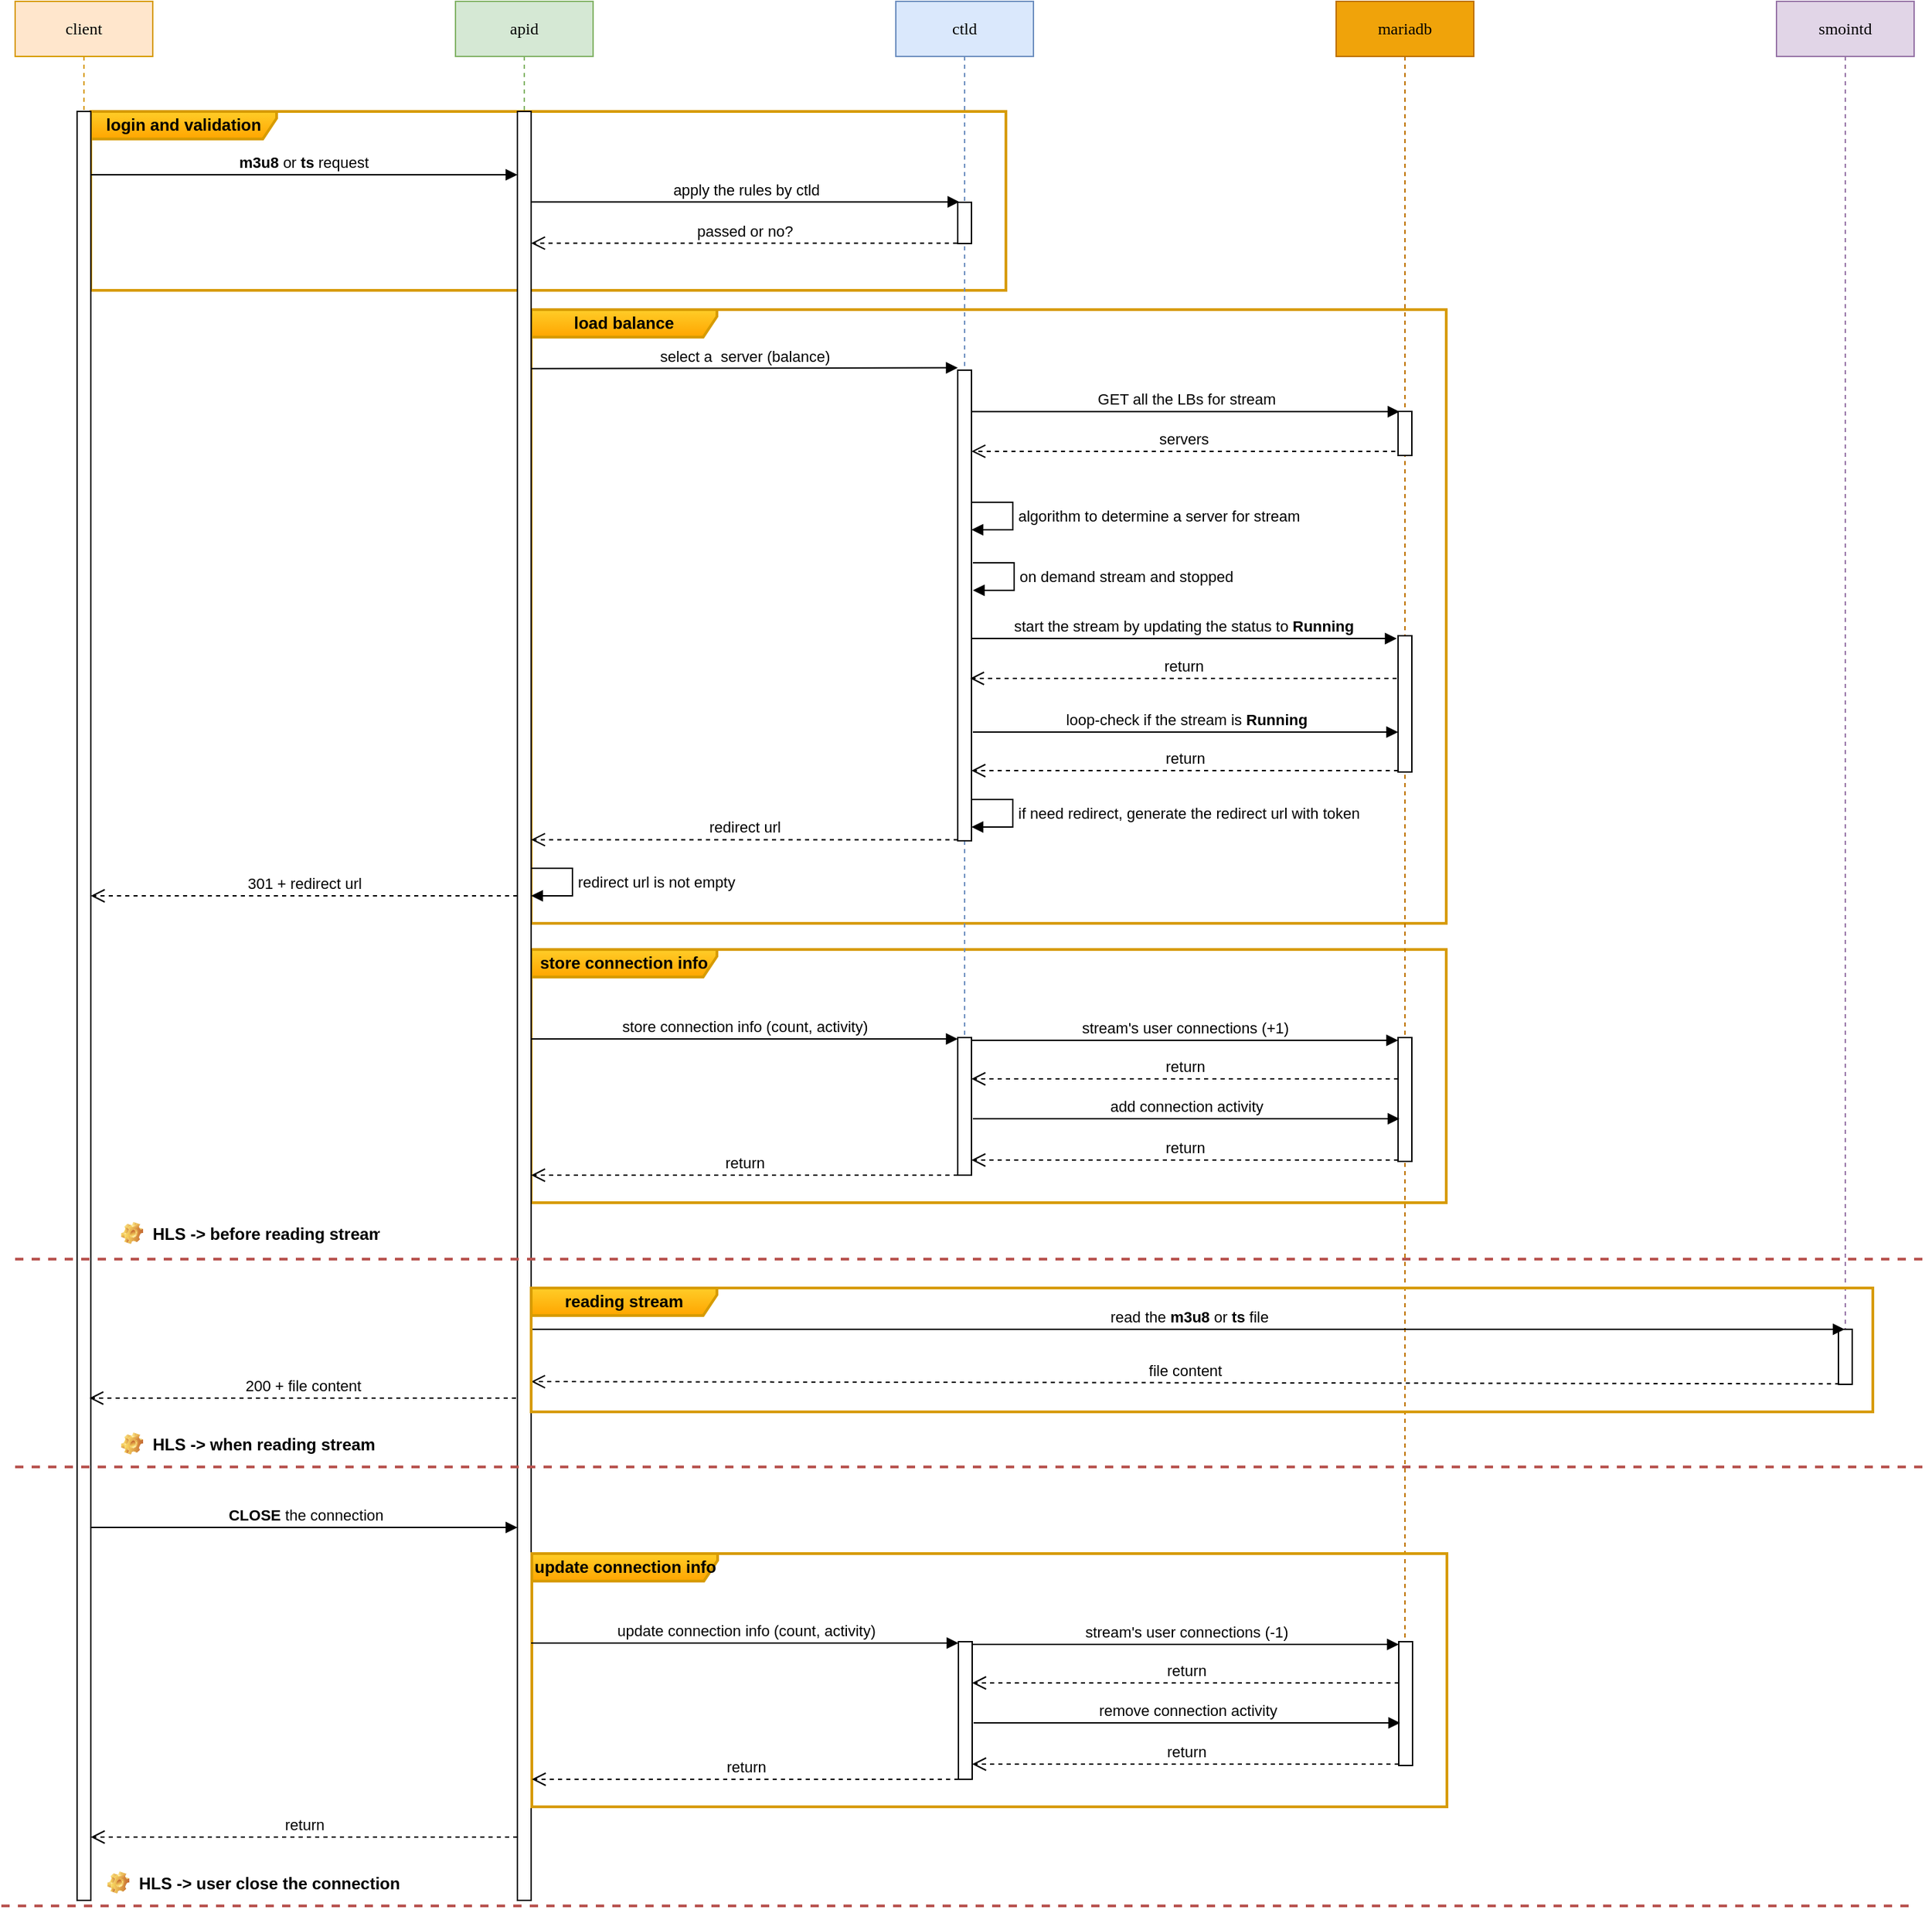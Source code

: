 <mxfile version="20.8.20" type="github" pages="7">
  <diagram name="apid-hls" id="13e1069c-82ec-6db2-03f1-153e76fe0fe0">
    <mxGraphModel dx="1674" dy="806" grid="1" gridSize="10" guides="1" tooltips="1" connect="1" arrows="1" fold="1" page="1" pageScale="1" pageWidth="1100" pageHeight="850" background="none" math="0" shadow="0">
      <root>
        <mxCell id="0" />
        <mxCell id="1" parent="0" />
        <mxCell id="Thj6wxJjOtLek-U9q6IT-7" value="load balance" style="shape=umlFrame;whiteSpace=wrap;html=1;width=135;height=20;strokeWidth=2;fillColor=#ffcd28;strokeColor=#d79b00;perimeterSpacing=1;gradientColor=#ffa500;fontStyle=1" parent="1" vertex="1">
          <mxGeometry x="455" y="304" width="665" height="446" as="geometry" />
        </mxCell>
        <mxCell id="Thj6wxJjOtLek-U9q6IT-20" value="store connection info" style="shape=umlFrame;whiteSpace=wrap;html=1;width=135;height=20;strokeWidth=2;fillColor=#ffcd28;strokeColor=#d79b00;perimeterSpacing=1;gradientColor=#ffa500;fontStyle=1" parent="1" vertex="1">
          <mxGeometry x="455" y="769" width="665" height="184" as="geometry" />
        </mxCell>
        <mxCell id="UFAurpjtppyZMZ4vWk6g-23" value="store connection info (count, activity)" style="html=1;verticalAlign=bottom;endArrow=block;rounded=0;strokeWidth=1;" parent="1" edge="1">
          <mxGeometry relative="1" as="geometry">
            <mxPoint x="454.5" y="834" as="sourcePoint" />
            <mxPoint x="765" y="834" as="targetPoint" />
            <Array as="points" />
          </mxGeometry>
        </mxCell>
        <mxCell id="Thj6wxJjOtLek-U9q6IT-5" value="login and validation" style="shape=umlFrame;whiteSpace=wrap;html=1;width=135;height=20;strokeWidth=2;fillColor=#ffcd28;strokeColor=#d79b00;perimeterSpacing=1;gradientColor=#ffa500;fontStyle=1" parent="1" vertex="1">
          <mxGeometry x="135" y="160" width="665" height="130" as="geometry" />
        </mxCell>
        <mxCell id="7baba1c4bc27f4b0-2" value="apid" style="shape=umlLifeline;perimeter=lifelinePerimeter;whiteSpace=wrap;html=1;container=1;collapsible=0;recursiveResize=0;outlineConnect=0;rounded=0;shadow=0;comic=0;labelBackgroundColor=none;strokeWidth=1;fontFamily=Verdana;fontSize=12;align=center;fillColor=#d5e8d4;strokeColor=#82b366;" parent="1" vertex="1">
          <mxGeometry x="400" y="80" width="100" height="1380" as="geometry" />
        </mxCell>
        <mxCell id="UFAurpjtppyZMZ4vWk6g-18" value="redirect url is not empty" style="edgeStyle=orthogonalEdgeStyle;html=1;align=left;spacingLeft=2;endArrow=block;rounded=0;" parent="7baba1c4bc27f4b0-2" edge="1">
          <mxGeometry relative="1" as="geometry">
            <mxPoint x="55" y="630" as="sourcePoint" />
            <Array as="points">
              <mxPoint x="85" y="630" />
              <mxPoint x="85" y="650" />
            </Array>
            <mxPoint x="55" y="650" as="targetPoint" />
          </mxGeometry>
        </mxCell>
        <mxCell id="UFAurpjtppyZMZ4vWk6g-6" value="" style="html=1;points=[];perimeter=orthogonalPerimeter;rounded=0;shadow=0;glass=0;sketch=0;" parent="7baba1c4bc27f4b0-2" vertex="1">
          <mxGeometry x="45" y="80" width="10" height="1300" as="geometry" />
        </mxCell>
        <mxCell id="Thj6wxJjOtLek-U9q6IT-18" value="return" style="html=1;verticalAlign=bottom;endArrow=open;dashed=1;endSize=8;rounded=0;" parent="7baba1c4bc27f4b0-2" edge="1">
          <mxGeometry relative="1" as="geometry">
            <mxPoint x="55" y="853" as="targetPoint" />
            <mxPoint x="365" y="853" as="sourcePoint" />
          </mxGeometry>
        </mxCell>
        <mxCell id="7baba1c4bc27f4b0-3" value="ctld" style="shape=umlLifeline;perimeter=lifelinePerimeter;whiteSpace=wrap;html=1;container=1;collapsible=0;recursiveResize=0;outlineConnect=0;rounded=0;shadow=0;comic=0;labelBackgroundColor=none;strokeWidth=1;fontFamily=Verdana;fontSize=12;align=center;fillColor=#dae8fc;strokeColor=#6c8ebf;" parent="1" vertex="1">
          <mxGeometry x="720" y="80" width="100" height="820" as="geometry" />
        </mxCell>
        <mxCell id="UFAurpjtppyZMZ4vWk6g-10" value="" style="html=1;points=[];perimeter=orthogonalPerimeter;rounded=0;shadow=0;glass=0;sketch=0;strokeColor=default;" parent="7baba1c4bc27f4b0-3" vertex="1">
          <mxGeometry x="45" y="146" width="10" height="30" as="geometry" />
        </mxCell>
        <mxCell id="UFAurpjtppyZMZ4vWk6g-14" value="" style="html=1;points=[];perimeter=orthogonalPerimeter;rounded=0;shadow=0;glass=0;sketch=0;strokeColor=default;" parent="7baba1c4bc27f4b0-3" vertex="1">
          <mxGeometry x="45" y="268" width="10" height="342" as="geometry" />
        </mxCell>
        <mxCell id="UFAurpjtppyZMZ4vWk6g-22" value="" style="html=1;points=[];perimeter=orthogonalPerimeter;rounded=0;shadow=0;glass=0;sketch=0;strokeColor=default;" parent="7baba1c4bc27f4b0-3" vertex="1">
          <mxGeometry x="45" y="753" width="10" height="100" as="geometry" />
        </mxCell>
        <mxCell id="Thj6wxJjOtLek-U9q6IT-6" value="algorithm to determine a server for stream" style="edgeStyle=orthogonalEdgeStyle;html=1;align=left;spacingLeft=2;endArrow=block;rounded=0;" parent="7baba1c4bc27f4b0-3" edge="1">
          <mxGeometry relative="1" as="geometry">
            <mxPoint x="55" y="364" as="sourcePoint" />
            <Array as="points">
              <mxPoint x="85" y="364" />
              <mxPoint x="85" y="384" />
            </Array>
            <mxPoint x="55" y="384" as="targetPoint" />
            <mxPoint as="offset" />
          </mxGeometry>
        </mxCell>
        <mxCell id="FJ6DnwaFmB-own92ySFc-1" value="if need redirect, generate the redirect url with token" style="edgeStyle=orthogonalEdgeStyle;html=1;align=left;spacingLeft=2;endArrow=block;rounded=0;" parent="7baba1c4bc27f4b0-3" edge="1">
          <mxGeometry relative="1" as="geometry">
            <mxPoint x="55" y="580" as="sourcePoint" />
            <Array as="points">
              <mxPoint x="85" y="580" />
              <mxPoint x="85" y="600" />
            </Array>
            <mxPoint x="55" y="600" as="targetPoint" />
            <mxPoint as="offset" />
          </mxGeometry>
        </mxCell>
        <mxCell id="7baba1c4bc27f4b0-8" value="client" style="shape=umlLifeline;perimeter=lifelinePerimeter;whiteSpace=wrap;html=1;container=1;collapsible=0;recursiveResize=0;outlineConnect=0;rounded=0;shadow=0;comic=0;labelBackgroundColor=none;strokeWidth=1;fontFamily=Verdana;fontSize=12;align=center;fillColor=#ffe6cc;strokeColor=#d79b00;" parent="1" vertex="1">
          <mxGeometry x="80" y="80" width="100" height="1380" as="geometry" />
        </mxCell>
        <mxCell id="UFAurpjtppyZMZ4vWk6g-9" value="" style="html=1;points=[];perimeter=orthogonalPerimeter;rounded=0;shadow=0;glass=0;sketch=0;strokeColor=default;" parent="7baba1c4bc27f4b0-8" vertex="1">
          <mxGeometry x="45" y="80" width="10" height="1300" as="geometry" />
        </mxCell>
        <mxCell id="UFAurpjtppyZMZ4vWk6g-1" value="mariadb" style="shape=umlLifeline;perimeter=lifelinePerimeter;whiteSpace=wrap;html=1;container=1;collapsible=0;recursiveResize=0;outlineConnect=0;rounded=0;shadow=0;comic=0;labelBackgroundColor=none;strokeWidth=1;fontFamily=Verdana;fontSize=12;align=center;fillColor=#f0a30a;strokeColor=#BD7000;glass=0;fontColor=#000000;" parent="1" vertex="1">
          <mxGeometry x="1040" y="80" width="100" height="1280" as="geometry" />
        </mxCell>
        <mxCell id="Thj6wxJjOtLek-U9q6IT-2" value="" style="html=1;points=[];perimeter=orthogonalPerimeter;rounded=0;shadow=0;glass=0;sketch=0;strokeColor=default;" parent="UFAurpjtppyZMZ4vWk6g-1" vertex="1">
          <mxGeometry x="45" y="298" width="10" height="32" as="geometry" />
        </mxCell>
        <mxCell id="Thj6wxJjOtLek-U9q6IT-11" value="" style="html=1;points=[];perimeter=orthogonalPerimeter;rounded=0;shadow=0;glass=0;sketch=0;strokeColor=default;" parent="UFAurpjtppyZMZ4vWk6g-1" vertex="1">
          <mxGeometry x="45" y="753" width="10" height="90" as="geometry" />
        </mxCell>
        <mxCell id="Thj6wxJjOtLek-U9q6IT-22" value="" style="html=1;points=[];perimeter=orthogonalPerimeter;rounded=0;shadow=0;glass=0;sketch=0;strokeColor=default;" parent="UFAurpjtppyZMZ4vWk6g-1" vertex="1">
          <mxGeometry x="45" y="461" width="10" height="99" as="geometry" />
        </mxCell>
        <mxCell id="UFAurpjtppyZMZ4vWk6g-7" value="&lt;b&gt;m3u8 &lt;/b&gt;or&lt;b&gt; ts&amp;nbsp;&lt;/b&gt;request&amp;nbsp;" style="html=1;verticalAlign=bottom;endArrow=block;entryX=0;entryY=0;rounded=0;" parent="1" source="UFAurpjtppyZMZ4vWk6g-9" edge="1">
          <mxGeometry x="0.002" relative="1" as="geometry">
            <mxPoint x="150" y="206" as="sourcePoint" />
            <mxPoint x="445" y="206.0" as="targetPoint" />
            <mxPoint as="offset" />
          </mxGeometry>
        </mxCell>
        <mxCell id="UFAurpjtppyZMZ4vWk6g-8" value="301 + redirect url" style="html=1;verticalAlign=bottom;endArrow=open;dashed=1;endSize=8;rounded=0;" parent="1" edge="1">
          <mxGeometry relative="1" as="geometry">
            <mxPoint x="135" y="730" as="targetPoint" />
            <mxPoint x="445" y="730" as="sourcePoint" />
          </mxGeometry>
        </mxCell>
        <mxCell id="UFAurpjtppyZMZ4vWk6g-11" value="apply the rules by ctld" style="html=1;verticalAlign=bottom;endArrow=block;rounded=0;entryX=0.12;entryY=-0.01;entryDx=0;entryDy=0;entryPerimeter=0;" parent="1" target="UFAurpjtppyZMZ4vWk6g-10" edge="1">
          <mxGeometry x="0.003" relative="1" as="geometry">
            <mxPoint x="455" y="225.7" as="sourcePoint" />
            <mxPoint x="760" y="221" as="targetPoint" />
            <Array as="points" />
            <mxPoint as="offset" />
          </mxGeometry>
        </mxCell>
        <mxCell id="UFAurpjtppyZMZ4vWk6g-13" value="passed or no?" style="html=1;verticalAlign=bottom;endArrow=open;dashed=1;endSize=8;rounded=0;exitX=-0.04;exitY=0.99;exitDx=0;exitDy=0;exitPerimeter=0;" parent="1" source="UFAurpjtppyZMZ4vWk6g-10" edge="1">
          <mxGeometry relative="1" as="geometry">
            <mxPoint x="455" y="255.7" as="targetPoint" />
            <mxPoint x="640" y="356" as="sourcePoint" />
          </mxGeometry>
        </mxCell>
        <mxCell id="UFAurpjtppyZMZ4vWk6g-15" value="select a&amp;nbsp; server (balance)" style="html=1;verticalAlign=bottom;endArrow=block;rounded=0;entryX=0;entryY=-0.005;entryDx=0;entryDy=0;entryPerimeter=0;" parent="1" target="UFAurpjtppyZMZ4vWk6g-14" edge="1">
          <mxGeometry relative="1" as="geometry">
            <mxPoint x="455" y="346.9" as="sourcePoint" />
            <mxPoint x="771.2" y="338.0" as="targetPoint" />
            <Array as="points" />
            <mxPoint as="offset" />
          </mxGeometry>
        </mxCell>
        <mxCell id="UFAurpjtppyZMZ4vWk6g-16" value="redirect url" style="html=1;verticalAlign=bottom;endArrow=open;dashed=1;endSize=8;rounded=0;" parent="1" edge="1">
          <mxGeometry relative="1" as="geometry">
            <mxPoint x="455" y="689.2" as="targetPoint" />
            <mxPoint x="765" y="689.2" as="sourcePoint" />
          </mxGeometry>
        </mxCell>
        <mxCell id="UFAurpjtppyZMZ4vWk6g-21" value="HLS -&gt; when reading stream" style="label;fontStyle=1;strokeColor=none;fillColor=none;align=left;verticalAlign=top;overflow=hidden;spacingLeft=28;spacingRight=4;rotatable=0;points=[[0,0.5],[1,0.5]];portConstraint=eastwest;imageWidth=16;imageHeight=16;image=img/clipart/Gear_128x128.png;rounded=0;shadow=0;glass=0;sketch=0;strokeWidth=3;" parent="1" vertex="1">
          <mxGeometry x="150" y="1115" width="200" height="26" as="geometry" />
        </mxCell>
        <mxCell id="Thj6wxJjOtLek-U9q6IT-3" value="GET all the LBs for stream" style="html=1;verticalAlign=bottom;endArrow=block;rounded=0;entryX=0.1;entryY=0.005;entryDx=0;entryDy=0;entryPerimeter=0;" parent="1" source="UFAurpjtppyZMZ4vWk6g-14" target="Thj6wxJjOtLek-U9q6IT-2" edge="1">
          <mxGeometry relative="1" as="geometry">
            <mxPoint x="800" y="379" as="sourcePoint" />
            <mxPoint x="1080" y="388.0" as="targetPoint" />
            <Array as="points" />
          </mxGeometry>
        </mxCell>
        <mxCell id="Thj6wxJjOtLek-U9q6IT-4" value="servers" style="html=1;verticalAlign=bottom;endArrow=open;dashed=1;endSize=8;rounded=0;exitX=-0.2;exitY=0.121;exitDx=0;exitDy=0;exitPerimeter=0;" parent="1" edge="1">
          <mxGeometry relative="1" as="geometry">
            <mxPoint x="775" y="406.99" as="targetPoint" />
            <mxPoint x="1083" y="406.99" as="sourcePoint" />
          </mxGeometry>
        </mxCell>
        <mxCell id="Thj6wxJjOtLek-U9q6IT-12" value="stream&#39;s user connections (+1)" style="html=1;verticalAlign=bottom;endArrow=block;rounded=0;strokeWidth=1;" parent="1" edge="1">
          <mxGeometry relative="1" as="geometry">
            <mxPoint x="775" y="835" as="sourcePoint" />
            <mxPoint x="1085" y="835" as="targetPoint" />
            <Array as="points" />
            <mxPoint as="offset" />
          </mxGeometry>
        </mxCell>
        <mxCell id="Thj6wxJjOtLek-U9q6IT-15" value="add connection activity" style="html=1;verticalAlign=bottom;endArrow=block;rounded=0;strokeWidth=1;" parent="1" edge="1">
          <mxGeometry relative="1" as="geometry">
            <mxPoint x="776" y="892" as="sourcePoint" />
            <mxPoint x="1086" y="892" as="targetPoint" />
            <Array as="points" />
            <mxPoint as="offset" />
          </mxGeometry>
        </mxCell>
        <mxCell id="Thj6wxJjOtLek-U9q6IT-16" value="return" style="html=1;verticalAlign=bottom;endArrow=open;dashed=1;endSize=8;rounded=0;" parent="1" edge="1">
          <mxGeometry relative="1" as="geometry">
            <mxPoint x="775" y="863" as="targetPoint" />
            <mxPoint x="1085" y="863" as="sourcePoint" />
          </mxGeometry>
        </mxCell>
        <mxCell id="Thj6wxJjOtLek-U9q6IT-17" value="return" style="html=1;verticalAlign=bottom;endArrow=open;dashed=1;endSize=8;rounded=0;" parent="1" edge="1">
          <mxGeometry relative="1" as="geometry">
            <mxPoint x="775" y="922" as="targetPoint" />
            <mxPoint x="1085" y="922" as="sourcePoint" />
            <mxPoint as="offset" />
          </mxGeometry>
        </mxCell>
        <mxCell id="Thj6wxJjOtLek-U9q6IT-21" value="on demand stream and stopped" style="edgeStyle=orthogonalEdgeStyle;html=1;align=left;spacingLeft=2;endArrow=block;rounded=0;" parent="1" edge="1">
          <mxGeometry relative="1" as="geometry">
            <mxPoint x="776" y="488" as="sourcePoint" />
            <Array as="points">
              <mxPoint x="806" y="488" />
              <mxPoint x="806" y="508" />
            </Array>
            <mxPoint x="776" y="508" as="targetPoint" />
            <mxPoint as="offset" />
          </mxGeometry>
        </mxCell>
        <mxCell id="Thj6wxJjOtLek-U9q6IT-24" value="return" style="html=1;verticalAlign=bottom;endArrow=open;dashed=1;endSize=8;rounded=0;" parent="1" edge="1">
          <mxGeometry relative="1" as="geometry">
            <mxPoint x="774" y="572" as="targetPoint" />
            <mxPoint x="1084" y="572" as="sourcePoint" />
          </mxGeometry>
        </mxCell>
        <mxCell id="Thj6wxJjOtLek-U9q6IT-29" value="loop-check if the stream is &lt;b&gt;Running&lt;/b&gt;" style="html=1;verticalAlign=bottom;endArrow=block;rounded=0;" parent="1" target="Thj6wxJjOtLek-U9q6IT-22" edge="1">
          <mxGeometry relative="1" as="geometry">
            <mxPoint x="776" y="611" as="sourcePoint" />
            <mxPoint x="1080" y="611" as="targetPoint" />
            <Array as="points" />
          </mxGeometry>
        </mxCell>
        <mxCell id="Thj6wxJjOtLek-U9q6IT-30" value="start the stream by updating the status to &lt;b&gt;Running&lt;/b&gt;" style="html=1;verticalAlign=bottom;endArrow=block;rounded=0;entryX=0;entryY=0.515;entryDx=0;entryDy=0;entryPerimeter=0;" parent="1" edge="1">
          <mxGeometry relative="1" as="geometry">
            <mxPoint x="775" y="543" as="sourcePoint" />
            <mxPoint x="1084" y="543.04" as="targetPoint" />
            <Array as="points" />
          </mxGeometry>
        </mxCell>
        <mxCell id="Thj6wxJjOtLek-U9q6IT-31" value="return" style="html=1;verticalAlign=bottom;endArrow=open;dashed=1;endSize=8;rounded=0;" parent="1" edge="1">
          <mxGeometry relative="1" as="geometry">
            <mxPoint x="775" y="639" as="targetPoint" />
            <mxPoint x="1085" y="639" as="sourcePoint" />
          </mxGeometry>
        </mxCell>
        <mxCell id="UMdWiC70G_uIirxmUKig-1" value="" style="endArrow=none;dashed=1;html=1;rounded=0;strokeWidth=2;fillColor=#f8cecc;gradientColor=#ea6b66;strokeColor=#b85450;" parent="1" edge="1">
          <mxGeometry width="50" height="50" relative="1" as="geometry">
            <mxPoint x="80" y="994" as="sourcePoint" />
            <mxPoint x="1470" y="994" as="targetPoint" />
          </mxGeometry>
        </mxCell>
        <mxCell id="ajKjty9nxZaJkgPajWce-1" value="smointd" style="shape=umlLifeline;perimeter=lifelinePerimeter;whiteSpace=wrap;html=1;container=1;collapsible=0;recursiveResize=0;outlineConnect=0;rounded=0;shadow=0;comic=0;labelBackgroundColor=none;strokeWidth=1;fontFamily=Verdana;fontSize=12;align=center;fillColor=#e1d5e7;strokeColor=#9673a6;glass=0;" parent="1" vertex="1">
          <mxGeometry x="1360" y="80" width="100" height="970" as="geometry" />
        </mxCell>
        <mxCell id="ajKjty9nxZaJkgPajWce-7" value="" style="html=1;points=[];perimeter=orthogonalPerimeter;rounded=0;shadow=0;glass=0;sketch=0;strokeColor=default;" parent="ajKjty9nxZaJkgPajWce-1" vertex="1">
          <mxGeometry x="45" y="965" width="10" height="40" as="geometry" />
        </mxCell>
        <mxCell id="ajKjty9nxZaJkgPajWce-8" value="read the &lt;b&gt;m3u8&lt;/b&gt; or &lt;b&gt;ts&lt;/b&gt; file" style="html=1;verticalAlign=bottom;endArrow=block;rounded=0;strokeWidth=1;" parent="1" edge="1">
          <mxGeometry relative="1" as="geometry">
            <mxPoint x="455" y="1045" as="sourcePoint" />
            <mxPoint x="1409.5" y="1045" as="targetPoint" />
            <Array as="points" />
          </mxGeometry>
        </mxCell>
        <mxCell id="ajKjty9nxZaJkgPajWce-9" value="file content" style="html=1;verticalAlign=bottom;endArrow=open;dashed=1;endSize=8;rounded=0;exitX=0.063;exitY=0.992;exitDx=0;exitDy=0;exitPerimeter=0;" parent="1" source="ajKjty9nxZaJkgPajWce-7" edge="1">
          <mxGeometry relative="1" as="geometry">
            <mxPoint x="455" y="1083" as="targetPoint" />
            <mxPoint x="1400" y="1083" as="sourcePoint" />
          </mxGeometry>
        </mxCell>
        <mxCell id="ajKjty9nxZaJkgPajWce-10" value="200 + file content" style="html=1;verticalAlign=bottom;endArrow=open;dashed=1;endSize=8;rounded=0;" parent="1" edge="1">
          <mxGeometry relative="1" as="geometry">
            <mxPoint x="134" y="1095" as="targetPoint" />
            <mxPoint x="444" y="1095" as="sourcePoint" />
          </mxGeometry>
        </mxCell>
        <mxCell id="ajKjty9nxZaJkgPajWce-11" value="" style="endArrow=none;dashed=1;html=1;rounded=0;strokeWidth=2;fillColor=#f8cecc;gradientColor=#ea6b66;strokeColor=#b85450;" parent="1" edge="1">
          <mxGeometry width="50" height="50" relative="1" as="geometry">
            <mxPoint x="80" y="1145" as="sourcePoint" />
            <mxPoint x="1470.0" y="1145" as="targetPoint" />
          </mxGeometry>
        </mxCell>
        <mxCell id="ajKjty9nxZaJkgPajWce-12" value="HLS -&gt; before reading stream" style="label;fontStyle=1;strokeColor=none;fillColor=none;align=left;verticalAlign=top;overflow=hidden;spacingLeft=28;spacingRight=4;rotatable=0;points=[[0,0.5],[1,0.5]];portConstraint=eastwest;imageWidth=16;imageHeight=16;image=img/clipart/Gear_128x128.png;rounded=0;shadow=0;glass=0;sketch=0;strokeWidth=3;" parent="1" vertex="1">
          <mxGeometry x="150" y="962" width="200" height="26" as="geometry" />
        </mxCell>
        <mxCell id="ajKjty9nxZaJkgPajWce-13" value="reading stream" style="shape=umlFrame;whiteSpace=wrap;html=1;width=135;height=20;strokeWidth=2;fillColor=#ffcd28;strokeColor=#d79b00;perimeterSpacing=1;gradientColor=#ffa500;fontStyle=1" parent="1" vertex="1">
          <mxGeometry x="455" y="1015" width="975" height="90" as="geometry" />
        </mxCell>
        <mxCell id="ajKjty9nxZaJkgPajWce-14" value="update connection info" style="shape=umlFrame;whiteSpace=wrap;html=1;width=135;height=20;strokeWidth=2;fillColor=#ffcd28;strokeColor=#d79b00;perimeterSpacing=1;gradientColor=#ffa500;fontStyle=1" parent="1" vertex="1">
          <mxGeometry x="455.5" y="1208" width="665" height="184" as="geometry" />
        </mxCell>
        <mxCell id="ajKjty9nxZaJkgPajWce-15" value="update connection info (count, activity)" style="html=1;verticalAlign=bottom;endArrow=block;rounded=0;strokeWidth=1;" parent="1" edge="1">
          <mxGeometry relative="1" as="geometry">
            <mxPoint x="455" y="1273" as="sourcePoint" />
            <mxPoint x="765.5" y="1273" as="targetPoint" />
            <Array as="points" />
          </mxGeometry>
        </mxCell>
        <mxCell id="ajKjty9nxZaJkgPajWce-16" value="return" style="html=1;verticalAlign=bottom;endArrow=open;dashed=1;endSize=8;rounded=0;" parent="1" edge="1">
          <mxGeometry relative="1" as="geometry">
            <mxPoint x="455.5" y="1372" as="targetPoint" />
            <mxPoint x="765.5" y="1372" as="sourcePoint" />
          </mxGeometry>
        </mxCell>
        <mxCell id="ajKjty9nxZaJkgPajWce-17" value="" style="html=1;points=[];perimeter=orthogonalPerimeter;rounded=0;shadow=0;glass=0;sketch=0;strokeColor=default;" parent="1" vertex="1">
          <mxGeometry x="765.5" y="1272" width="10" height="100" as="geometry" />
        </mxCell>
        <mxCell id="ajKjty9nxZaJkgPajWce-18" value="" style="html=1;points=[];perimeter=orthogonalPerimeter;rounded=0;shadow=0;glass=0;sketch=0;strokeColor=default;" parent="1" vertex="1">
          <mxGeometry x="1085.5" y="1272" width="10" height="90" as="geometry" />
        </mxCell>
        <mxCell id="ajKjty9nxZaJkgPajWce-19" value="stream&#39;s user connections (-1)" style="html=1;verticalAlign=bottom;endArrow=block;rounded=0;strokeWidth=1;" parent="1" edge="1">
          <mxGeometry relative="1" as="geometry">
            <mxPoint x="775.5" y="1274" as="sourcePoint" />
            <mxPoint x="1085.5" y="1274" as="targetPoint" />
            <Array as="points" />
            <mxPoint as="offset" />
          </mxGeometry>
        </mxCell>
        <mxCell id="ajKjty9nxZaJkgPajWce-20" value="remove connection activity" style="html=1;verticalAlign=bottom;endArrow=block;rounded=0;strokeWidth=1;" parent="1" edge="1">
          <mxGeometry relative="1" as="geometry">
            <mxPoint x="776.5" y="1331" as="sourcePoint" />
            <mxPoint x="1086.5" y="1331" as="targetPoint" />
            <Array as="points" />
            <mxPoint as="offset" />
          </mxGeometry>
        </mxCell>
        <mxCell id="ajKjty9nxZaJkgPajWce-21" value="return" style="html=1;verticalAlign=bottom;endArrow=open;dashed=1;endSize=8;rounded=0;" parent="1" edge="1">
          <mxGeometry relative="1" as="geometry">
            <mxPoint x="775.5" y="1302" as="targetPoint" />
            <mxPoint x="1085.5" y="1302" as="sourcePoint" />
          </mxGeometry>
        </mxCell>
        <mxCell id="ajKjty9nxZaJkgPajWce-22" value="return" style="html=1;verticalAlign=bottom;endArrow=open;dashed=1;endSize=8;rounded=0;" parent="1" edge="1">
          <mxGeometry relative="1" as="geometry">
            <mxPoint x="775.5" y="1361" as="targetPoint" />
            <mxPoint x="1085.5" y="1361" as="sourcePoint" />
            <mxPoint as="offset" />
          </mxGeometry>
        </mxCell>
        <mxCell id="ajKjty9nxZaJkgPajWce-23" value="&lt;b&gt;CLOSE&lt;/b&gt; the connection" style="html=1;verticalAlign=bottom;endArrow=block;entryX=0;entryY=0;rounded=0;" parent="1" edge="1">
          <mxGeometry x="0.002" relative="1" as="geometry">
            <mxPoint x="135" y="1189.0" as="sourcePoint" />
            <mxPoint x="445" y="1189.0" as="targetPoint" />
            <mxPoint as="offset" />
          </mxGeometry>
        </mxCell>
        <mxCell id="ajKjty9nxZaJkgPajWce-24" value="return" style="html=1;verticalAlign=bottom;endArrow=open;dashed=1;endSize=8;rounded=0;" parent="1" edge="1">
          <mxGeometry relative="1" as="geometry">
            <mxPoint x="135" y="1414" as="targetPoint" />
            <mxPoint x="445" y="1414" as="sourcePoint" />
          </mxGeometry>
        </mxCell>
        <mxCell id="ajKjty9nxZaJkgPajWce-25" value="HLS -&gt; user close the connection" style="label;fontStyle=1;strokeColor=none;fillColor=none;align=left;verticalAlign=top;overflow=hidden;spacingLeft=28;spacingRight=4;rotatable=0;points=[[0,0.5],[1,0.5]];portConstraint=eastwest;imageWidth=16;imageHeight=16;image=img/clipart/Gear_128x128.png;rounded=0;shadow=0;glass=0;sketch=0;strokeWidth=3;" parent="1" vertex="1">
          <mxGeometry x="140" y="1434" width="230" height="26" as="geometry" />
        </mxCell>
        <mxCell id="ajKjty9nxZaJkgPajWce-26" value="" style="endArrow=none;dashed=1;html=1;rounded=0;strokeWidth=2;fillColor=#f8cecc;gradientColor=#ea6b66;strokeColor=#b85450;" parent="1" edge="1">
          <mxGeometry width="50" height="50" relative="1" as="geometry">
            <mxPoint x="70" y="1464" as="sourcePoint" />
            <mxPoint x="1460.0" y="1464" as="targetPoint" />
          </mxGeometry>
        </mxCell>
      </root>
    </mxGraphModel>
  </diagram>
  <diagram name="apid-mpegts" id="Jucx_8GB0xB7ungxl8EQ">
    <mxGraphModel dx="1674" dy="806" grid="1" gridSize="10" guides="1" tooltips="1" connect="1" arrows="1" fold="1" page="1" pageScale="1" pageWidth="1100" pageHeight="850" background="none" math="0" shadow="0">
      <root>
        <mxCell id="JAxIDjcx8rn5_0GaB9EO-0" />
        <mxCell id="JAxIDjcx8rn5_0GaB9EO-1" parent="JAxIDjcx8rn5_0GaB9EO-0" />
        <mxCell id="urkaruipd9H_pTWYQZDA-46" value="reading stream" style="shape=umlFrame;whiteSpace=wrap;html=1;width=135;height=20;strokeWidth=2;fillColor=#ffcd28;strokeColor=#d79b00;perimeterSpacing=1;gradientColor=#ffa500;fontStyle=1" parent="JAxIDjcx8rn5_0GaB9EO-1" vertex="1">
          <mxGeometry x="455" y="1003" width="975" height="157" as="geometry" />
        </mxCell>
        <mxCell id="urkaruipd9H_pTWYQZDA-0" value="load balance" style="shape=umlFrame;whiteSpace=wrap;html=1;width=135;height=20;strokeWidth=2;fillColor=#ffcd28;strokeColor=#d79b00;perimeterSpacing=1;gradientColor=#ffa500;fontStyle=1" parent="JAxIDjcx8rn5_0GaB9EO-1" vertex="1">
          <mxGeometry x="455" y="304" width="665" height="446" as="geometry" />
        </mxCell>
        <mxCell id="urkaruipd9H_pTWYQZDA-1" value="store connection info" style="shape=umlFrame;whiteSpace=wrap;html=1;width=135;height=20;strokeWidth=2;fillColor=#ffcd28;strokeColor=#d79b00;perimeterSpacing=1;gradientColor=#ffa500;fontStyle=1" parent="JAxIDjcx8rn5_0GaB9EO-1" vertex="1">
          <mxGeometry x="455" y="769" width="665" height="184" as="geometry" />
        </mxCell>
        <mxCell id="urkaruipd9H_pTWYQZDA-2" value="store connection info (count, activity)" style="html=1;verticalAlign=bottom;endArrow=block;rounded=0;strokeWidth=1;" parent="JAxIDjcx8rn5_0GaB9EO-1" edge="1">
          <mxGeometry relative="1" as="geometry">
            <mxPoint x="454.5" y="834.0" as="sourcePoint" />
            <mxPoint x="765" y="834.0" as="targetPoint" />
            <Array as="points" />
          </mxGeometry>
        </mxCell>
        <mxCell id="urkaruipd9H_pTWYQZDA-3" value="login and validation" style="shape=umlFrame;whiteSpace=wrap;html=1;width=135;height=20;strokeWidth=2;fillColor=#ffcd28;strokeColor=#d79b00;perimeterSpacing=1;gradientColor=#ffa500;fontStyle=1" parent="JAxIDjcx8rn5_0GaB9EO-1" vertex="1">
          <mxGeometry x="135" y="160" width="665" height="130" as="geometry" />
        </mxCell>
        <mxCell id="urkaruipd9H_pTWYQZDA-4" value="apid" style="shape=umlLifeline;perimeter=lifelinePerimeter;whiteSpace=wrap;html=1;container=1;collapsible=0;recursiveResize=0;outlineConnect=0;rounded=0;shadow=0;comic=0;labelBackgroundColor=none;strokeWidth=1;fontFamily=Verdana;fontSize=12;align=center;fillColor=#d5e8d4;strokeColor=#82b366;" parent="JAxIDjcx8rn5_0GaB9EO-1" vertex="1">
          <mxGeometry x="400" y="80" width="100" height="1420" as="geometry" />
        </mxCell>
        <mxCell id="urkaruipd9H_pTWYQZDA-5" value="redirect url is not empty" style="edgeStyle=orthogonalEdgeStyle;html=1;align=left;spacingLeft=2;endArrow=block;rounded=0;" parent="urkaruipd9H_pTWYQZDA-4" edge="1">
          <mxGeometry relative="1" as="geometry">
            <mxPoint x="55" y="630" as="sourcePoint" />
            <Array as="points">
              <mxPoint x="85" y="630" />
              <mxPoint x="85" y="650" />
            </Array>
            <mxPoint x="55" y="650" as="targetPoint" />
          </mxGeometry>
        </mxCell>
        <mxCell id="urkaruipd9H_pTWYQZDA-6" value="" style="html=1;points=[];perimeter=orthogonalPerimeter;rounded=0;shadow=0;glass=0;sketch=0;" parent="urkaruipd9H_pTWYQZDA-4" vertex="1">
          <mxGeometry x="45" y="80" width="10" height="1340" as="geometry" />
        </mxCell>
        <mxCell id="urkaruipd9H_pTWYQZDA-7" value="return" style="html=1;verticalAlign=bottom;endArrow=open;dashed=1;endSize=8;rounded=0;" parent="urkaruipd9H_pTWYQZDA-4" edge="1">
          <mxGeometry relative="1" as="geometry">
            <mxPoint x="55" y="853" as="targetPoint" />
            <mxPoint x="365" y="853" as="sourcePoint" />
          </mxGeometry>
        </mxCell>
        <mxCell id="ROVLIM1DYGN3QlXu6typ-3" value="TS N" style="html=1;verticalAlign=bottom;endArrow=open;dashed=1;endSize=8;rounded=0;" parent="urkaruipd9H_pTWYQZDA-4" edge="1">
          <mxGeometry relative="1" as="geometry">
            <mxPoint x="-265.0" y="1070" as="targetPoint" />
            <mxPoint x="45" y="1070" as="sourcePoint" />
          </mxGeometry>
        </mxCell>
        <mxCell id="urkaruipd9H_pTWYQZDA-8" value="ctld" style="shape=umlLifeline;perimeter=lifelinePerimeter;whiteSpace=wrap;html=1;container=1;collapsible=0;recursiveResize=0;outlineConnect=0;rounded=0;shadow=0;comic=0;labelBackgroundColor=none;strokeWidth=1;fontFamily=Verdana;fontSize=12;align=center;fillColor=#dae8fc;strokeColor=#6c8ebf;" parent="JAxIDjcx8rn5_0GaB9EO-1" vertex="1">
          <mxGeometry x="720" y="80" width="100" height="1330" as="geometry" />
        </mxCell>
        <mxCell id="urkaruipd9H_pTWYQZDA-9" value="" style="html=1;points=[];perimeter=orthogonalPerimeter;rounded=0;shadow=0;glass=0;sketch=0;strokeColor=default;" parent="urkaruipd9H_pTWYQZDA-8" vertex="1">
          <mxGeometry x="45" y="146" width="10" height="30" as="geometry" />
        </mxCell>
        <mxCell id="urkaruipd9H_pTWYQZDA-10" value="" style="html=1;points=[];perimeter=orthogonalPerimeter;rounded=0;shadow=0;glass=0;sketch=0;strokeColor=default;" parent="urkaruipd9H_pTWYQZDA-8" vertex="1">
          <mxGeometry x="45" y="268" width="10" height="342" as="geometry" />
        </mxCell>
        <mxCell id="urkaruipd9H_pTWYQZDA-11" value="" style="html=1;points=[];perimeter=orthogonalPerimeter;rounded=0;shadow=0;glass=0;sketch=0;strokeColor=default;" parent="urkaruipd9H_pTWYQZDA-8" vertex="1">
          <mxGeometry x="45" y="753" width="10" height="100" as="geometry" />
        </mxCell>
        <mxCell id="urkaruipd9H_pTWYQZDA-12" value="algorithm to determine a server for stream" style="edgeStyle=orthogonalEdgeStyle;html=1;align=left;spacingLeft=2;endArrow=block;rounded=0;" parent="urkaruipd9H_pTWYQZDA-8" edge="1">
          <mxGeometry relative="1" as="geometry">
            <mxPoint x="55" y="364" as="sourcePoint" />
            <Array as="points">
              <mxPoint x="85" y="364" />
              <mxPoint x="85" y="384" />
            </Array>
            <mxPoint x="55" y="384" as="targetPoint" />
            <mxPoint as="offset" />
          </mxGeometry>
        </mxCell>
        <mxCell id="urkaruipd9H_pTWYQZDA-13" value="if need redirect, generate the redirect url with token" style="edgeStyle=orthogonalEdgeStyle;html=1;align=left;spacingLeft=2;endArrow=block;rounded=0;" parent="urkaruipd9H_pTWYQZDA-8" edge="1">
          <mxGeometry relative="1" as="geometry">
            <mxPoint x="55" y="580" as="sourcePoint" />
            <Array as="points">
              <mxPoint x="85" y="580" />
              <mxPoint x="85" y="600" />
            </Array>
            <mxPoint x="55" y="600" as="targetPoint" />
            <mxPoint as="offset" />
          </mxGeometry>
        </mxCell>
        <mxCell id="urkaruipd9H_pTWYQZDA-14" value="client" style="shape=umlLifeline;perimeter=lifelinePerimeter;whiteSpace=wrap;html=1;container=1;collapsible=0;recursiveResize=0;outlineConnect=0;rounded=0;shadow=0;comic=0;labelBackgroundColor=none;strokeWidth=1;fontFamily=Verdana;fontSize=12;align=center;fillColor=#ffe6cc;strokeColor=#d79b00;" parent="JAxIDjcx8rn5_0GaB9EO-1" vertex="1">
          <mxGeometry x="80" y="80" width="100" height="1420" as="geometry" />
        </mxCell>
        <mxCell id="urkaruipd9H_pTWYQZDA-15" value="" style="html=1;points=[];perimeter=orthogonalPerimeter;rounded=0;shadow=0;glass=0;sketch=0;strokeColor=default;" parent="urkaruipd9H_pTWYQZDA-14" vertex="1">
          <mxGeometry x="45" y="80" width="10" height="1340" as="geometry" />
        </mxCell>
        <mxCell id="urkaruipd9H_pTWYQZDA-16" value="mariadb" style="shape=umlLifeline;perimeter=lifelinePerimeter;whiteSpace=wrap;html=1;container=1;collapsible=0;recursiveResize=0;outlineConnect=0;rounded=0;shadow=0;comic=0;labelBackgroundColor=none;strokeWidth=1;fontFamily=Verdana;fontSize=12;align=center;fillColor=#f0a30a;strokeColor=#BD7000;glass=0;fontColor=#000000;" parent="JAxIDjcx8rn5_0GaB9EO-1" vertex="1">
          <mxGeometry x="1040" y="80" width="100" height="1320" as="geometry" />
        </mxCell>
        <mxCell id="urkaruipd9H_pTWYQZDA-17" value="" style="html=1;points=[];perimeter=orthogonalPerimeter;rounded=0;shadow=0;glass=0;sketch=0;strokeColor=default;" parent="urkaruipd9H_pTWYQZDA-16" vertex="1">
          <mxGeometry x="45" y="298" width="10" height="32" as="geometry" />
        </mxCell>
        <mxCell id="urkaruipd9H_pTWYQZDA-18" value="" style="html=1;points=[];perimeter=orthogonalPerimeter;rounded=0;shadow=0;glass=0;sketch=0;strokeColor=default;" parent="urkaruipd9H_pTWYQZDA-16" vertex="1">
          <mxGeometry x="45" y="753" width="10" height="90" as="geometry" />
        </mxCell>
        <mxCell id="urkaruipd9H_pTWYQZDA-19" value="" style="html=1;points=[];perimeter=orthogonalPerimeter;rounded=0;shadow=0;glass=0;sketch=0;strokeColor=default;" parent="urkaruipd9H_pTWYQZDA-16" vertex="1">
          <mxGeometry x="45" y="461" width="10" height="99" as="geometry" />
        </mxCell>
        <mxCell id="urkaruipd9H_pTWYQZDA-20" value="&lt;b&gt;mpegts&amp;nbsp;&lt;/b&gt;request&amp;nbsp;" style="html=1;verticalAlign=bottom;endArrow=block;entryX=0;entryY=0;rounded=0;" parent="JAxIDjcx8rn5_0GaB9EO-1" source="urkaruipd9H_pTWYQZDA-15" edge="1">
          <mxGeometry x="0.002" relative="1" as="geometry">
            <mxPoint x="150" y="206" as="sourcePoint" />
            <mxPoint x="445" y="206.0" as="targetPoint" />
            <mxPoint as="offset" />
          </mxGeometry>
        </mxCell>
        <mxCell id="urkaruipd9H_pTWYQZDA-21" value="301 + redirect url" style="html=1;verticalAlign=bottom;endArrow=open;dashed=1;endSize=8;rounded=0;" parent="JAxIDjcx8rn5_0GaB9EO-1" edge="1">
          <mxGeometry relative="1" as="geometry">
            <mxPoint x="135.0" y="730.0" as="targetPoint" />
            <mxPoint x="445" y="730.0" as="sourcePoint" />
          </mxGeometry>
        </mxCell>
        <mxCell id="urkaruipd9H_pTWYQZDA-22" value="apply the rules by ctld" style="html=1;verticalAlign=bottom;endArrow=block;rounded=0;entryX=0.12;entryY=-0.01;entryDx=0;entryDy=0;entryPerimeter=0;" parent="JAxIDjcx8rn5_0GaB9EO-1" target="urkaruipd9H_pTWYQZDA-9" edge="1">
          <mxGeometry x="0.003" relative="1" as="geometry">
            <mxPoint x="455" y="225.7" as="sourcePoint" />
            <mxPoint x="760" y="221" as="targetPoint" />
            <Array as="points" />
            <mxPoint as="offset" />
          </mxGeometry>
        </mxCell>
        <mxCell id="urkaruipd9H_pTWYQZDA-23" value="passed or no?" style="html=1;verticalAlign=bottom;endArrow=open;dashed=1;endSize=8;rounded=0;exitX=-0.04;exitY=0.99;exitDx=0;exitDy=0;exitPerimeter=0;" parent="JAxIDjcx8rn5_0GaB9EO-1" source="urkaruipd9H_pTWYQZDA-9" edge="1">
          <mxGeometry relative="1" as="geometry">
            <mxPoint x="455" y="255.7" as="targetPoint" />
            <mxPoint x="640" y="356" as="sourcePoint" />
          </mxGeometry>
        </mxCell>
        <mxCell id="urkaruipd9H_pTWYQZDA-24" value="select a&amp;nbsp; server (balance)" style="html=1;verticalAlign=bottom;endArrow=block;rounded=0;entryX=0;entryY=-0.005;entryDx=0;entryDy=0;entryPerimeter=0;" parent="JAxIDjcx8rn5_0GaB9EO-1" target="urkaruipd9H_pTWYQZDA-10" edge="1">
          <mxGeometry relative="1" as="geometry">
            <mxPoint x="455" y="346.9" as="sourcePoint" />
            <mxPoint x="771.2" y="338.0" as="targetPoint" />
            <Array as="points" />
            <mxPoint as="offset" />
          </mxGeometry>
        </mxCell>
        <mxCell id="urkaruipd9H_pTWYQZDA-25" value="redirect url" style="html=1;verticalAlign=bottom;endArrow=open;dashed=1;endSize=8;rounded=0;" parent="JAxIDjcx8rn5_0GaB9EO-1" edge="1">
          <mxGeometry relative="1" as="geometry">
            <mxPoint x="455" y="689.2" as="targetPoint" />
            <mxPoint x="765" y="689.2" as="sourcePoint" />
          </mxGeometry>
        </mxCell>
        <mxCell id="urkaruipd9H_pTWYQZDA-26" value="MPEGTS -&gt; when reading stream" style="label;fontStyle=1;strokeColor=none;fillColor=none;align=left;verticalAlign=top;overflow=hidden;spacingLeft=28;spacingRight=4;rotatable=0;points=[[0,0.5],[1,0.5]];portConstraint=eastwest;imageWidth=16;imageHeight=16;image=img/clipart/Gear_128x128.png;rounded=0;shadow=0;glass=0;sketch=0;strokeWidth=3;" parent="JAxIDjcx8rn5_0GaB9EO-1" vertex="1">
          <mxGeometry x="150" y="1164" width="230" height="26" as="geometry" />
        </mxCell>
        <mxCell id="urkaruipd9H_pTWYQZDA-27" value="GET all the LBs for stream" style="html=1;verticalAlign=bottom;endArrow=block;rounded=0;entryX=0.1;entryY=0.005;entryDx=0;entryDy=0;entryPerimeter=0;" parent="JAxIDjcx8rn5_0GaB9EO-1" source="urkaruipd9H_pTWYQZDA-10" target="urkaruipd9H_pTWYQZDA-17" edge="1">
          <mxGeometry relative="1" as="geometry">
            <mxPoint x="800" y="379" as="sourcePoint" />
            <mxPoint x="1080" y="388.0" as="targetPoint" />
            <Array as="points" />
          </mxGeometry>
        </mxCell>
        <mxCell id="urkaruipd9H_pTWYQZDA-28" value="servers" style="html=1;verticalAlign=bottom;endArrow=open;dashed=1;endSize=8;rounded=0;exitX=-0.2;exitY=0.121;exitDx=0;exitDy=0;exitPerimeter=0;" parent="JAxIDjcx8rn5_0GaB9EO-1" edge="1">
          <mxGeometry relative="1" as="geometry">
            <mxPoint x="775" y="406.99" as="targetPoint" />
            <mxPoint x="1083" y="406.99" as="sourcePoint" />
          </mxGeometry>
        </mxCell>
        <mxCell id="urkaruipd9H_pTWYQZDA-29" value="stream&#39;s user connections (+1)" style="html=1;verticalAlign=bottom;endArrow=block;rounded=0;strokeWidth=1;" parent="JAxIDjcx8rn5_0GaB9EO-1" edge="1">
          <mxGeometry relative="1" as="geometry">
            <mxPoint x="775" y="835.0" as="sourcePoint" />
            <mxPoint x="1085" y="835.0" as="targetPoint" />
            <Array as="points" />
            <mxPoint as="offset" />
          </mxGeometry>
        </mxCell>
        <mxCell id="urkaruipd9H_pTWYQZDA-30" value="add connection activity" style="html=1;verticalAlign=bottom;endArrow=block;rounded=0;strokeWidth=1;" parent="JAxIDjcx8rn5_0GaB9EO-1" edge="1">
          <mxGeometry relative="1" as="geometry">
            <mxPoint x="776" y="892" as="sourcePoint" />
            <mxPoint x="1086.0" y="892" as="targetPoint" />
            <Array as="points" />
            <mxPoint as="offset" />
          </mxGeometry>
        </mxCell>
        <mxCell id="urkaruipd9H_pTWYQZDA-31" value="return" style="html=1;verticalAlign=bottom;endArrow=open;dashed=1;endSize=8;rounded=0;" parent="JAxIDjcx8rn5_0GaB9EO-1" edge="1">
          <mxGeometry relative="1" as="geometry">
            <mxPoint x="775" y="863" as="targetPoint" />
            <mxPoint x="1085" y="863" as="sourcePoint" />
          </mxGeometry>
        </mxCell>
        <mxCell id="urkaruipd9H_pTWYQZDA-32" value="return" style="html=1;verticalAlign=bottom;endArrow=open;dashed=1;endSize=8;rounded=0;" parent="JAxIDjcx8rn5_0GaB9EO-1" edge="1">
          <mxGeometry relative="1" as="geometry">
            <mxPoint x="775" y="922" as="targetPoint" />
            <mxPoint x="1085" y="922" as="sourcePoint" />
            <mxPoint as="offset" />
          </mxGeometry>
        </mxCell>
        <mxCell id="urkaruipd9H_pTWYQZDA-33" value="on demand stream and stopped" style="edgeStyle=orthogonalEdgeStyle;html=1;align=left;spacingLeft=2;endArrow=block;rounded=0;" parent="JAxIDjcx8rn5_0GaB9EO-1" edge="1">
          <mxGeometry relative="1" as="geometry">
            <mxPoint x="776" y="488" as="sourcePoint" />
            <Array as="points">
              <mxPoint x="806" y="488" />
              <mxPoint x="806" y="508" />
            </Array>
            <mxPoint x="776" y="508" as="targetPoint" />
            <mxPoint as="offset" />
          </mxGeometry>
        </mxCell>
        <mxCell id="urkaruipd9H_pTWYQZDA-34" value="return" style="html=1;verticalAlign=bottom;endArrow=open;dashed=1;endSize=8;rounded=0;" parent="JAxIDjcx8rn5_0GaB9EO-1" edge="1">
          <mxGeometry relative="1" as="geometry">
            <mxPoint x="774" y="572" as="targetPoint" />
            <mxPoint x="1084" y="572" as="sourcePoint" />
          </mxGeometry>
        </mxCell>
        <mxCell id="urkaruipd9H_pTWYQZDA-35" value="loop-check if the stream is &lt;b&gt;Running&lt;/b&gt;" style="html=1;verticalAlign=bottom;endArrow=block;rounded=0;" parent="JAxIDjcx8rn5_0GaB9EO-1" target="urkaruipd9H_pTWYQZDA-19" edge="1">
          <mxGeometry relative="1" as="geometry">
            <mxPoint x="776" y="611" as="sourcePoint" />
            <mxPoint x="1080" y="611" as="targetPoint" />
            <Array as="points" />
          </mxGeometry>
        </mxCell>
        <mxCell id="urkaruipd9H_pTWYQZDA-36" value="start the stream by updating the status to &lt;b&gt;Running&lt;/b&gt;" style="html=1;verticalAlign=bottom;endArrow=block;rounded=0;entryX=0;entryY=0.515;entryDx=0;entryDy=0;entryPerimeter=0;" parent="JAxIDjcx8rn5_0GaB9EO-1" edge="1">
          <mxGeometry relative="1" as="geometry">
            <mxPoint x="775" y="543" as="sourcePoint" />
            <mxPoint x="1084" y="543.04" as="targetPoint" />
            <Array as="points" />
          </mxGeometry>
        </mxCell>
        <mxCell id="urkaruipd9H_pTWYQZDA-37" value="return" style="html=1;verticalAlign=bottom;endArrow=open;dashed=1;endSize=8;rounded=0;" parent="JAxIDjcx8rn5_0GaB9EO-1" edge="1">
          <mxGeometry relative="1" as="geometry">
            <mxPoint x="775" y="639" as="targetPoint" />
            <mxPoint x="1085" y="639" as="sourcePoint" />
          </mxGeometry>
        </mxCell>
        <mxCell id="urkaruipd9H_pTWYQZDA-38" value="" style="endArrow=none;dashed=1;html=1;rounded=0;strokeWidth=2;fillColor=#f8cecc;gradientColor=#ea6b66;strokeColor=#b85450;" parent="JAxIDjcx8rn5_0GaB9EO-1" edge="1">
          <mxGeometry width="50" height="50" relative="1" as="geometry">
            <mxPoint x="80.0" y="982.0" as="sourcePoint" />
            <mxPoint x="1470" y="982.0" as="targetPoint" />
          </mxGeometry>
        </mxCell>
        <mxCell id="urkaruipd9H_pTWYQZDA-39" value="smointd" style="shape=umlLifeline;perimeter=lifelinePerimeter;whiteSpace=wrap;html=1;container=1;collapsible=0;recursiveResize=0;outlineConnect=0;rounded=0;shadow=0;comic=0;labelBackgroundColor=none;strokeWidth=1;fontFamily=Verdana;fontSize=12;align=center;fillColor=#e1d5e7;strokeColor=#9673a6;glass=0;" parent="JAxIDjcx8rn5_0GaB9EO-1" vertex="1">
          <mxGeometry x="1360" y="80" width="100" height="1240" as="geometry" />
        </mxCell>
        <mxCell id="urkaruipd9H_pTWYQZDA-40" value="" style="html=1;points=[];perimeter=orthogonalPerimeter;rounded=0;shadow=0;glass=0;sketch=0;strokeColor=default;" parent="urkaruipd9H_pTWYQZDA-39" vertex="1">
          <mxGeometry x="45" y="953" width="10" height="107" as="geometry" />
        </mxCell>
        <mxCell id="urkaruipd9H_pTWYQZDA-41" value="create a &lt;b&gt;GRPC STREAM&lt;/b&gt; to recv ts files&amp;nbsp;" style="html=1;verticalAlign=bottom;endArrow=block;rounded=0;strokeWidth=1;" parent="JAxIDjcx8rn5_0GaB9EO-1" edge="1">
          <mxGeometry relative="1" as="geometry">
            <mxPoint x="455" y="1033.0" as="sourcePoint" />
            <mxPoint x="1409.5" y="1033.0" as="targetPoint" />
            <Array as="points" />
          </mxGeometry>
        </mxCell>
        <mxCell id="urkaruipd9H_pTWYQZDA-42" value="TS 1" style="html=1;verticalAlign=bottom;endArrow=open;dashed=1;endSize=8;rounded=0;" parent="JAxIDjcx8rn5_0GaB9EO-1" source="urkaruipd9H_pTWYQZDA-40" edge="1">
          <mxGeometry relative="1" as="geometry">
            <mxPoint x="455" y="1071" as="targetPoint" />
            <mxPoint x="1400" y="1071" as="sourcePoint" />
          </mxGeometry>
        </mxCell>
        <mxCell id="urkaruipd9H_pTWYQZDA-43" value="TS 1" style="html=1;verticalAlign=bottom;endArrow=open;dashed=1;endSize=8;rounded=0;" parent="JAxIDjcx8rn5_0GaB9EO-1" edge="1">
          <mxGeometry relative="1" as="geometry">
            <mxPoint x="134.0" y="1088" as="targetPoint" />
            <mxPoint x="444" y="1088" as="sourcePoint" />
          </mxGeometry>
        </mxCell>
        <mxCell id="urkaruipd9H_pTWYQZDA-44" value="" style="endArrow=none;dashed=1;html=1;rounded=0;strokeWidth=2;fillColor=#f8cecc;gradientColor=#ea6b66;strokeColor=#b85450;" parent="JAxIDjcx8rn5_0GaB9EO-1" edge="1">
          <mxGeometry width="50" height="50" relative="1" as="geometry">
            <mxPoint x="80.0" y="1194" as="sourcePoint" />
            <mxPoint x="1470.0" y="1194" as="targetPoint" />
          </mxGeometry>
        </mxCell>
        <mxCell id="urkaruipd9H_pTWYQZDA-45" value="MPEGTS -&gt; before reading stream" style="label;fontStyle=1;strokeColor=none;fillColor=none;align=left;verticalAlign=top;overflow=hidden;spacingLeft=28;spacingRight=4;rotatable=0;points=[[0,0.5],[1,0.5]];portConstraint=eastwest;imageWidth=16;imageHeight=16;image=img/clipart/Gear_128x128.png;rounded=0;shadow=0;glass=0;sketch=0;strokeWidth=3;" parent="JAxIDjcx8rn5_0GaB9EO-1" vertex="1">
          <mxGeometry x="150" y="950" width="230" height="26" as="geometry" />
        </mxCell>
        <mxCell id="urkaruipd9H_pTWYQZDA-47" value="update connection info" style="shape=umlFrame;whiteSpace=wrap;html=1;width=155;height=18;strokeWidth=2;fillColor=#ffcd28;strokeColor=#d79b00;perimeterSpacing=1;gradientColor=#ffa500;fontStyle=1" parent="JAxIDjcx8rn5_0GaB9EO-1" vertex="1">
          <mxGeometry x="455.5" y="1246" width="665" height="184" as="geometry" />
        </mxCell>
        <mxCell id="urkaruipd9H_pTWYQZDA-48" value="update connection info (count, activity)" style="html=1;verticalAlign=bottom;endArrow=block;rounded=0;strokeWidth=1;" parent="JAxIDjcx8rn5_0GaB9EO-1" edge="1">
          <mxGeometry relative="1" as="geometry">
            <mxPoint x="455" y="1311" as="sourcePoint" />
            <mxPoint x="765.5" y="1311" as="targetPoint" />
            <Array as="points" />
          </mxGeometry>
        </mxCell>
        <mxCell id="urkaruipd9H_pTWYQZDA-49" value="return" style="html=1;verticalAlign=bottom;endArrow=open;dashed=1;endSize=8;rounded=0;" parent="JAxIDjcx8rn5_0GaB9EO-1" edge="1">
          <mxGeometry relative="1" as="geometry">
            <mxPoint x="455.5" y="1410" as="targetPoint" />
            <mxPoint x="765.5" y="1410" as="sourcePoint" />
          </mxGeometry>
        </mxCell>
        <mxCell id="urkaruipd9H_pTWYQZDA-50" value="" style="html=1;points=[];perimeter=orthogonalPerimeter;rounded=0;shadow=0;glass=0;sketch=0;strokeColor=default;" parent="JAxIDjcx8rn5_0GaB9EO-1" vertex="1">
          <mxGeometry x="765.5" y="1310" width="10" height="100" as="geometry" />
        </mxCell>
        <mxCell id="urkaruipd9H_pTWYQZDA-51" value="" style="html=1;points=[];perimeter=orthogonalPerimeter;rounded=0;shadow=0;glass=0;sketch=0;strokeColor=default;" parent="JAxIDjcx8rn5_0GaB9EO-1" vertex="1">
          <mxGeometry x="1085.5" y="1310" width="10" height="90" as="geometry" />
        </mxCell>
        <mxCell id="urkaruipd9H_pTWYQZDA-52" value="stream&#39;s user connections (-1)" style="html=1;verticalAlign=bottom;endArrow=block;rounded=0;strokeWidth=1;" parent="JAxIDjcx8rn5_0GaB9EO-1" edge="1">
          <mxGeometry relative="1" as="geometry">
            <mxPoint x="775.5" y="1312" as="sourcePoint" />
            <mxPoint x="1085.5" y="1312" as="targetPoint" />
            <Array as="points" />
            <mxPoint as="offset" />
          </mxGeometry>
        </mxCell>
        <mxCell id="urkaruipd9H_pTWYQZDA-53" value="remove connection activity" style="html=1;verticalAlign=bottom;endArrow=block;rounded=0;strokeWidth=1;" parent="JAxIDjcx8rn5_0GaB9EO-1" edge="1">
          <mxGeometry relative="1" as="geometry">
            <mxPoint x="776.5" y="1369" as="sourcePoint" />
            <mxPoint x="1086.5" y="1369" as="targetPoint" />
            <Array as="points" />
            <mxPoint as="offset" />
          </mxGeometry>
        </mxCell>
        <mxCell id="urkaruipd9H_pTWYQZDA-54" value="return" style="html=1;verticalAlign=bottom;endArrow=open;dashed=1;endSize=8;rounded=0;" parent="JAxIDjcx8rn5_0GaB9EO-1" edge="1">
          <mxGeometry relative="1" as="geometry">
            <mxPoint x="775.5" y="1340" as="targetPoint" />
            <mxPoint x="1085.5" y="1340" as="sourcePoint" />
          </mxGeometry>
        </mxCell>
        <mxCell id="urkaruipd9H_pTWYQZDA-55" value="return" style="html=1;verticalAlign=bottom;endArrow=open;dashed=1;endSize=8;rounded=0;" parent="JAxIDjcx8rn5_0GaB9EO-1" edge="1">
          <mxGeometry relative="1" as="geometry">
            <mxPoint x="775.5" y="1399" as="targetPoint" />
            <mxPoint x="1085.5" y="1399" as="sourcePoint" />
            <mxPoint as="offset" />
          </mxGeometry>
        </mxCell>
        <mxCell id="urkaruipd9H_pTWYQZDA-56" value="&lt;b&gt;CLOSE&lt;/b&gt; the connection" style="html=1;verticalAlign=bottom;endArrow=block;entryX=0;entryY=0;rounded=0;" parent="JAxIDjcx8rn5_0GaB9EO-1" edge="1">
          <mxGeometry x="0.002" relative="1" as="geometry">
            <mxPoint x="135.0" y="1227.0" as="sourcePoint" />
            <mxPoint x="445" y="1227.0" as="targetPoint" />
            <mxPoint as="offset" />
          </mxGeometry>
        </mxCell>
        <mxCell id="urkaruipd9H_pTWYQZDA-57" value="return" style="html=1;verticalAlign=bottom;endArrow=open;dashed=1;endSize=8;rounded=0;" parent="JAxIDjcx8rn5_0GaB9EO-1" edge="1">
          <mxGeometry relative="1" as="geometry">
            <mxPoint x="135.0" y="1452" as="targetPoint" />
            <mxPoint x="445" y="1452" as="sourcePoint" />
          </mxGeometry>
        </mxCell>
        <mxCell id="urkaruipd9H_pTWYQZDA-58" value="MPEGTS -&gt; user close the connection" style="label;fontStyle=1;strokeColor=none;fillColor=none;align=left;verticalAlign=top;overflow=hidden;spacingLeft=28;spacingRight=4;rotatable=0;points=[[0,0.5],[1,0.5]];portConstraint=eastwest;imageWidth=16;imageHeight=16;image=img/clipart/Gear_128x128.png;rounded=0;shadow=0;glass=0;sketch=0;strokeWidth=3;" parent="JAxIDjcx8rn5_0GaB9EO-1" vertex="1">
          <mxGeometry x="140" y="1472" width="250" height="26" as="geometry" />
        </mxCell>
        <mxCell id="urkaruipd9H_pTWYQZDA-59" value="" style="endArrow=none;dashed=1;html=1;rounded=0;strokeWidth=2;fillColor=#f8cecc;gradientColor=#ea6b66;strokeColor=#b85450;" parent="JAxIDjcx8rn5_0GaB9EO-1" edge="1">
          <mxGeometry width="50" height="50" relative="1" as="geometry">
            <mxPoint x="70.0" y="1502" as="sourcePoint" />
            <mxPoint x="1460.0" y="1502" as="targetPoint" />
          </mxGeometry>
        </mxCell>
        <mxCell id="ROVLIM1DYGN3QlXu6typ-0" value="TS 2" style="html=1;verticalAlign=bottom;endArrow=open;dashed=1;endSize=8;rounded=0;" parent="JAxIDjcx8rn5_0GaB9EO-1" edge="1">
          <mxGeometry relative="1" as="geometry">
            <mxPoint x="455" y="1107" as="targetPoint" />
            <mxPoint x="1405" y="1107" as="sourcePoint" />
          </mxGeometry>
        </mxCell>
        <mxCell id="ROVLIM1DYGN3QlXu6typ-1" value="TS N" style="html=1;verticalAlign=bottom;endArrow=open;dashed=1;endSize=8;rounded=0;" parent="JAxIDjcx8rn5_0GaB9EO-1" edge="1">
          <mxGeometry relative="1" as="geometry">
            <mxPoint x="455.5" y="1141" as="targetPoint" />
            <mxPoint x="1405.5" y="1141" as="sourcePoint" />
          </mxGeometry>
        </mxCell>
        <mxCell id="ROVLIM1DYGN3QlXu6typ-2" value="TS 2" style="html=1;verticalAlign=bottom;endArrow=open;dashed=1;endSize=8;rounded=0;" parent="JAxIDjcx8rn5_0GaB9EO-1" edge="1">
          <mxGeometry relative="1" as="geometry">
            <mxPoint x="135.0" y="1123" as="targetPoint" />
            <mxPoint x="445" y="1123" as="sourcePoint" />
          </mxGeometry>
        </mxCell>
      </root>
    </mxGraphModel>
  </diagram>
  <diagram id="zuvUgJYXDmi82aE4v0Nu" name="token">
    <mxGraphModel dx="1674" dy="806" grid="1" gridSize="10" guides="1" tooltips="1" connect="1" arrows="1" fold="1" page="1" pageScale="1" pageWidth="827" pageHeight="1169" math="0" shadow="0">
      <root>
        <mxCell id="0" />
        <mxCell id="1" parent="0" />
        <mxCell id="zRF1bt_8qYfwn8CYkvXk-5" value="ctld" style="shape=umlLifeline;perimeter=lifelinePerimeter;whiteSpace=wrap;html=1;container=1;collapsible=0;recursiveResize=0;outlineConnect=0;rounded=0;shadow=0;comic=0;labelBackgroundColor=none;strokeWidth=1;fontFamily=Verdana;fontSize=12;align=center;fillColor=#d5e8d4;strokeColor=#82b366;" parent="1" vertex="1">
          <mxGeometry x="635" y="80" width="100" height="610" as="geometry" />
        </mxCell>
        <mxCell id="zRF1bt_8qYfwn8CYkvXk-7" value="" style="html=1;points=[];perimeter=orthogonalPerimeter;rounded=0;shadow=0;glass=0;sketch=0;" parent="zRF1bt_8qYfwn8CYkvXk-5" vertex="1">
          <mxGeometry x="45" y="80" width="10" height="530" as="geometry" />
        </mxCell>
        <mxCell id="SkYYE-4hgYnKpLwvNhnM-1" value="&lt;b&gt;Read&lt;/b&gt; the private key" style="edgeStyle=orthogonalEdgeStyle;html=1;align=left;spacingLeft=2;endArrow=block;rounded=0;" parent="zRF1bt_8qYfwn8CYkvXk-5" edge="1">
          <mxGeometry relative="1" as="geometry">
            <mxPoint x="55" y="101" as="sourcePoint" />
            <Array as="points">
              <mxPoint x="85" y="101" />
              <mxPoint x="85" y="141" />
              <mxPoint x="55" y="141" />
            </Array>
            <mxPoint x="55" y="141" as="targetPoint" />
          </mxGeometry>
        </mxCell>
        <mxCell id="SkYYE-4hgYnKpLwvNhnM-2" value="&lt;b&gt;Generate&lt;/b&gt; a token by the key: sha256(&lt;b&gt;key&lt;/b&gt; + &quot;$&quot; + &lt;b&gt;stream_id&lt;/b&gt; + &quot;$&quot; +&amp;nbsp; &lt;b&gt;server_id + &lt;/b&gt;&quot;$&quot;&lt;b&gt; + timestamp&lt;/b&gt;)" style="edgeStyle=orthogonalEdgeStyle;html=1;align=left;spacingLeft=2;endArrow=block;rounded=0;" parent="zRF1bt_8qYfwn8CYkvXk-5" edge="1">
          <mxGeometry relative="1" as="geometry">
            <mxPoint x="55" y="161" as="sourcePoint" />
            <Array as="points">
              <mxPoint x="85" y="161" />
              <mxPoint x="85" y="201" />
              <mxPoint x="55" y="201" />
            </Array>
            <mxPoint x="55" y="201" as="targetPoint" />
          </mxGeometry>
        </mxCell>
        <mxCell id="GlCADl3FH_rTHojEuDZY-10" value="&lt;b&gt;Check&lt;/b&gt; if the timestamp is expired (10s -&amp;gt; load from settings in memory)" style="edgeStyle=orthogonalEdgeStyle;html=1;align=left;spacingLeft=2;endArrow=block;rounded=0;" parent="zRF1bt_8qYfwn8CYkvXk-5" edge="1">
          <mxGeometry relative="1" as="geometry">
            <mxPoint x="55" y="390" as="sourcePoint" />
            <Array as="points">
              <mxPoint x="85" y="390" />
              <mxPoint x="85" y="430" />
              <mxPoint x="55" y="430" />
            </Array>
            <mxPoint x="55" y="430" as="targetPoint" />
          </mxGeometry>
        </mxCell>
        <mxCell id="GlCADl3FH_rTHojEuDZY-11" value="&lt;b&gt;Generate&lt;/b&gt; the token: sha256(&lt;b style=&quot;border-color: var(--border-color);&quot;&gt;key&lt;/b&gt;&amp;nbsp;+ &quot;$&quot; +&amp;nbsp;&lt;b style=&quot;border-color: var(--border-color);&quot;&gt;stream_id&lt;/b&gt;&amp;nbsp;+ &quot;$&quot; +&amp;nbsp;&amp;nbsp;&lt;b style=&quot;border-color: var(--border-color);&quot;&gt;server_id + &lt;/b&gt;&lt;span style=&quot;border-color: var(--border-color);&quot;&gt;&quot;$&quot;&lt;/span&gt;&lt;b style=&quot;border-color: var(--border-color);&quot;&gt; + timestamp&lt;/b&gt;)" style="edgeStyle=orthogonalEdgeStyle;html=1;align=left;spacingLeft=2;endArrow=block;rounded=0;" parent="zRF1bt_8qYfwn8CYkvXk-5" edge="1">
          <mxGeometry relative="1" as="geometry">
            <mxPoint x="55" y="450" as="sourcePoint" />
            <Array as="points">
              <mxPoint x="85" y="450" />
              <mxPoint x="85" y="490" />
              <mxPoint x="55" y="490" />
            </Array>
            <mxPoint x="55" y="490" as="targetPoint" />
          </mxGeometry>
        </mxCell>
        <mxCell id="GlCADl3FH_rTHojEuDZY-12" value="&lt;b&gt;Compare&lt;/b&gt; the requested token with generated token" style="edgeStyle=orthogonalEdgeStyle;html=1;align=left;spacingLeft=2;endArrow=block;rounded=0;" parent="zRF1bt_8qYfwn8CYkvXk-5" edge="1">
          <mxGeometry relative="1" as="geometry">
            <mxPoint x="55" y="510" as="sourcePoint" />
            <Array as="points">
              <mxPoint x="85" y="510" />
              <mxPoint x="85" y="550" />
              <mxPoint x="55" y="550" />
            </Array>
            <mxPoint x="55" y="550" as="targetPoint" />
          </mxGeometry>
        </mxCell>
        <mxCell id="GlCADl3FH_rTHojEuDZY-1" value="apid" style="shape=umlLifeline;perimeter=lifelinePerimeter;whiteSpace=wrap;html=1;container=1;collapsible=0;recursiveResize=0;outlineConnect=0;rounded=0;shadow=0;comic=0;labelBackgroundColor=none;strokeWidth=1;fontFamily=Verdana;fontSize=12;align=center;fillColor=#f8cecc;strokeColor=#b85450;" parent="1" vertex="1">
          <mxGeometry x="137" y="80" width="100" height="610" as="geometry" />
        </mxCell>
        <mxCell id="GlCADl3FH_rTHojEuDZY-3" value="" style="html=1;points=[];perimeter=orthogonalPerimeter;rounded=0;shadow=0;glass=0;sketch=0;" parent="GlCADl3FH_rTHojEuDZY-1" vertex="1">
          <mxGeometry x="45" y="80" width="10" height="530" as="geometry" />
        </mxCell>
        <mxCell id="zRF1bt_8qYfwn8CYkvXk-29" value="&lt;b&gt;Generate&lt;/b&gt; a redirect url with token" style="html=1;verticalAlign=bottom;endArrow=block;rounded=0;strokeWidth=1;" parent="GlCADl3FH_rTHojEuDZY-1" target="zRF1bt_8qYfwn8CYkvXk-7" edge="1">
          <mxGeometry relative="1" as="geometry">
            <mxPoint x="55" y="90" as="sourcePoint" />
            <mxPoint x="365" y="90" as="targetPoint" />
            <Array as="points" />
            <mxPoint as="offset" />
          </mxGeometry>
        </mxCell>
        <mxCell id="zRF1bt_8qYfwn8CYkvXk-8" value="&lt;b&gt;redirect_url&lt;/b&gt; = http://xxxx?id=$id&amp;amp;token=$token&amp;amp;time=$timestamp" style="html=1;verticalAlign=bottom;endArrow=open;dashed=1;endSize=8;rounded=0;exitX=-0.3;exitY=0.411;exitDx=0;exitDy=0;exitPerimeter=0;" parent="1" source="zRF1bt_8qYfwn8CYkvXk-7" target="GlCADl3FH_rTHojEuDZY-3" edge="1">
          <mxGeometry relative="1" as="geometry">
            <mxPoint x="295" y="380" as="targetPoint" />
            <mxPoint x="605" y="380" as="sourcePoint" />
          </mxGeometry>
        </mxCell>
        <mxCell id="GlCADl3FH_rTHojEuDZY-6" value="&lt;b&gt;Validate&lt;/b&gt; the token with stream_id, server_id, timestamp" style="html=1;verticalAlign=bottom;endArrow=block;rounded=0;strokeWidth=1;entryX=0;entryY=0.528;entryDx=0;entryDy=0;entryPerimeter=0;" parent="1" source="GlCADl3FH_rTHojEuDZY-3" target="zRF1bt_8qYfwn8CYkvXk-7" edge="1">
          <mxGeometry relative="1" as="geometry">
            <mxPoint x="295" y="429" as="sourcePoint" />
            <mxPoint x="620" y="440" as="targetPoint" />
            <Array as="points" />
            <mxPoint as="offset" />
          </mxGeometry>
        </mxCell>
        <mxCell id="GlCADl3FH_rTHojEuDZY-13" value="&lt;span style=&quot;font-weight: normal;&quot;&gt;return&lt;/span&gt;" style="html=1;verticalAlign=bottom;endArrow=open;dashed=1;endSize=8;rounded=0;fontStyle=1" parent="1" source="zRF1bt_8qYfwn8CYkvXk-7" edge="1">
          <mxGeometry relative="1" as="geometry">
            <mxPoint x="190" y="680" as="targetPoint" />
            <mxPoint x="600" y="680" as="sourcePoint" />
            <mxPoint as="offset" />
          </mxGeometry>
        </mxCell>
      </root>
    </mxGraphModel>
  </diagram>
  <diagram id="GSyDWVRidlxXB94cZJWi" name="smonitd-start-external">
    <mxGraphModel dx="1671" dy="806" grid="1" gridSize="10" guides="1" tooltips="1" connect="1" arrows="1" fold="1" page="1" pageScale="1" pageWidth="827" pageHeight="1169" math="0" shadow="0">
      <root>
        <mxCell id="0" />
        <mxCell id="1" parent="0" />
        <mxCell id="6isLcMlCMojwUcT8Zilx-1" value="TRY the sources one by one" style="shape=umlFrame;whiteSpace=wrap;html=1;width=176;height=22;strokeWidth=2;fillColor=#ffcd28;strokeColor=#d79b00;perimeterSpacing=1;gradientColor=#ffa500;fontStyle=1" parent="1" vertex="1">
          <mxGeometry x="674" y="253" width="686" height="187" as="geometry" />
        </mxCell>
        <mxCell id="XW4x4PpvxwPXk63A2Nzl-1" value="smonitd" style="shape=umlLifeline;perimeter=lifelinePerimeter;whiteSpace=wrap;html=1;container=1;collapsible=0;recursiveResize=0;outlineConnect=0;rounded=0;shadow=0;comic=0;labelBackgroundColor=none;strokeWidth=1;fontFamily=Verdana;fontSize=12;align=center;fillColor=#d5e8d4;strokeColor=#82b366;" parent="1" vertex="1">
          <mxGeometry x="619" y="80" width="100" height="560" as="geometry" />
        </mxCell>
        <mxCell id="XW4x4PpvxwPXk63A2Nzl-2" value="" style="html=1;points=[];perimeter=orthogonalPerimeter;rounded=0;shadow=0;glass=0;sketch=0;" parent="XW4x4PpvxwPXk63A2Nzl-1" vertex="1">
          <mxGeometry x="45" y="89" width="10" height="471" as="geometry" />
        </mxCell>
        <mxCell id="XW4x4PpvxwPXk63A2Nzl-3" value="stream is&lt;b&gt; Running&lt;/b&gt;" style="edgeStyle=orthogonalEdgeStyle;html=1;align=left;spacingLeft=2;endArrow=block;rounded=0;" parent="XW4x4PpvxwPXk63A2Nzl-1" edge="1">
          <mxGeometry relative="1" as="geometry">
            <mxPoint x="55" y="110" as="sourcePoint" />
            <Array as="points">
              <mxPoint x="85" y="110" />
              <mxPoint x="85" y="150" />
              <mxPoint x="55" y="150" />
            </Array>
            <mxPoint x="55" y="150" as="targetPoint" />
          </mxGeometry>
        </mxCell>
        <mxCell id="HiNfAs-1cAhsk7j189r3-3" value="execute the command template with &lt;b&gt;ONE&lt;/b&gt; source" style="edgeStyle=orthogonalEdgeStyle;html=1;align=left;spacingLeft=2;endArrow=block;rounded=0;" parent="XW4x4PpvxwPXk63A2Nzl-1" edge="1">
          <mxGeometry relative="1" as="geometry">
            <mxPoint x="55" y="207" as="sourcePoint" />
            <Array as="points">
              <mxPoint x="85" y="207" />
              <mxPoint x="85" y="247" />
              <mxPoint x="55" y="247" />
            </Array>
            <mxPoint x="55" y="247" as="targetPoint" />
          </mxGeometry>
        </mxCell>
        <mxCell id="HiNfAs-1cAhsk7j189r3-6" value="new stream entity: stream_id, source_type, process_id, started_at, &lt;br&gt;command template, current_source, sources, stream_status" style="edgeStyle=orthogonalEdgeStyle;html=1;align=left;spacingLeft=2;endArrow=block;rounded=0;" parent="XW4x4PpvxwPXk63A2Nzl-1" edge="1">
          <mxGeometry relative="1" as="geometry">
            <mxPoint x="55" y="501" as="sourcePoint" />
            <Array as="points">
              <mxPoint x="85" y="501" />
              <mxPoint x="85" y="541" />
              <mxPoint x="55" y="541" />
            </Array>
            <mxPoint x="55" y="541" as="targetPoint" />
          </mxGeometry>
        </mxCell>
        <mxCell id="HiNfAs-1cAhsk7j189r3-8" value="add a new job into cron to check process liveness&amp;nbsp;" style="edgeStyle=orthogonalEdgeStyle;html=1;align=left;spacingLeft=2;endArrow=block;rounded=0;" parent="XW4x4PpvxwPXk63A2Nzl-1" edge="1">
          <mxGeometry relative="1" as="geometry">
            <mxPoint x="55" y="441" as="sourcePoint" />
            <Array as="points">
              <mxPoint x="85" y="441" />
              <mxPoint x="85" y="481" />
              <mxPoint x="55" y="481" />
            </Array>
            <mxPoint x="55" y="481" as="targetPoint" />
          </mxGeometry>
        </mxCell>
        <mxCell id="6isLcMlCMojwUcT8Zilx-2" value="FAILED to start the stream" style="edgeStyle=orthogonalEdgeStyle;html=1;align=left;spacingLeft=2;endArrow=block;rounded=0;" parent="XW4x4PpvxwPXk63A2Nzl-1" edge="1">
          <mxGeometry relative="1" as="geometry">
            <mxPoint x="55" y="380" as="sourcePoint" />
            <Array as="points">
              <mxPoint x="85" y="380" />
              <mxPoint x="85" y="420" />
              <mxPoint x="55" y="420" />
            </Array>
            <mxPoint x="55" y="420" as="targetPoint" />
          </mxGeometry>
        </mxCell>
        <mxCell id="XW4x4PpvxwPXk63A2Nzl-8" value="reconciler" style="shape=umlLifeline;perimeter=lifelinePerimeter;whiteSpace=wrap;html=1;container=1;collapsible=0;recursiveResize=0;outlineConnect=0;rounded=0;shadow=0;comic=0;labelBackgroundColor=none;strokeWidth=1;fontFamily=Verdana;fontSize=12;align=center;fillColor=#f8cecc;strokeColor=#b85450;" parent="1" vertex="1">
          <mxGeometry x="139" y="80" width="100" height="560" as="geometry" />
        </mxCell>
        <mxCell id="XW4x4PpvxwPXk63A2Nzl-9" value="" style="html=1;points=[];perimeter=orthogonalPerimeter;rounded=0;shadow=0;glass=0;sketch=0;" parent="XW4x4PpvxwPXk63A2Nzl-8" vertex="1">
          <mxGeometry x="45" y="89" width="10" height="471" as="geometry" />
        </mxCell>
        <mxCell id="XW4x4PpvxwPXk63A2Nzl-10" value="&lt;b&gt;Start &lt;/b&gt;stream: id, source type, command template, sources&amp;nbsp;&lt;span id=&quot;docs-internal-guid-77c845aa-7fff-4196-9b9b-9b171f603c35&quot;&gt;&lt;/span&gt;" style="html=1;verticalAlign=bottom;endArrow=block;rounded=0;strokeWidth=1;" parent="XW4x4PpvxwPXk63A2Nzl-8" target="XW4x4PpvxwPXk63A2Nzl-2" edge="1">
          <mxGeometry relative="1" as="geometry">
            <mxPoint x="55" y="99" as="sourcePoint" />
            <mxPoint x="365" y="99" as="targetPoint" />
            <Array as="points" />
            <mxPoint as="offset" />
          </mxGeometry>
        </mxCell>
        <mxCell id="XW4x4PpvxwPXk63A2Nzl-13" value="&lt;span style=&quot;font-weight: normal;&quot;&gt;return&lt;/span&gt;" style="html=1;verticalAlign=bottom;endArrow=open;dashed=1;endSize=8;rounded=0;fontStyle=1" parent="1" edge="1">
          <mxGeometry relative="1" as="geometry">
            <mxPoint x="194" y="630" as="targetPoint" />
            <mxPoint x="664" y="630" as="sourcePoint" />
            <mxPoint as="offset" />
          </mxGeometry>
        </mxCell>
        <mxCell id="XW4x4PpvxwPXk63A2Nzl-21" value="ffmpeg" style="shape=umlLifeline;perimeter=lifelinePerimeter;whiteSpace=wrap;html=1;container=1;collapsible=0;recursiveResize=0;outlineConnect=0;rounded=0;shadow=0;comic=0;labelBackgroundColor=none;strokeWidth=1;fontFamily=Verdana;fontSize=12;align=center;fillColor=#dae8fc;strokeColor=#6c8ebf;" parent="1" vertex="1">
          <mxGeometry x="1100" y="80" width="100" height="350" as="geometry" />
        </mxCell>
        <mxCell id="XW4x4PpvxwPXk63A2Nzl-22" value="" style="html=1;points=[];perimeter=orthogonalPerimeter;rounded=0;shadow=0;glass=0;sketch=0;" parent="XW4x4PpvxwPXk63A2Nzl-21" vertex="1">
          <mxGeometry x="45" y="277" width="10" height="73" as="geometry" />
        </mxCell>
        <mxCell id="HiNfAs-1cAhsk7j189r3-4" value="&lt;b&gt;RUN &lt;/b&gt;the command by ffmpeg" style="html=1;verticalAlign=bottom;endArrow=block;rounded=0;strokeWidth=1;" parent="XW4x4PpvxwPXk63A2Nzl-21" edge="1">
          <mxGeometry relative="1" as="geometry">
            <mxPoint x="-426" y="277" as="sourcePoint" />
            <mxPoint x="44" y="277" as="targetPoint" />
            <Array as="points" />
            <mxPoint as="offset" />
          </mxGeometry>
        </mxCell>
        <mxCell id="HiNfAs-1cAhsk7j189r3-7" value="&lt;b&gt;loop-generate&lt;/b&gt; m3u8 + ts files" style="edgeStyle=orthogonalEdgeStyle;html=1;align=left;spacingLeft=2;endArrow=block;rounded=0;" parent="XW4x4PpvxwPXk63A2Nzl-21" edge="1">
          <mxGeometry relative="1" as="geometry">
            <mxPoint x="55" y="308" as="sourcePoint" />
            <Array as="points">
              <mxPoint x="85" y="308" />
              <mxPoint x="85" y="348" />
              <mxPoint x="55" y="348" />
            </Array>
            <mxPoint x="55" y="348" as="targetPoint" />
          </mxGeometry>
        </mxCell>
        <mxCell id="HiNfAs-1cAhsk7j189r3-1" value="STREAM -&gt; start by external source" style="label;fontStyle=1;strokeColor=none;fillColor=none;align=left;verticalAlign=top;overflow=hidden;spacingLeft=28;spacingRight=4;rotatable=0;points=[[0,0.5],[1,0.5]];portConstraint=eastwest;imageWidth=16;imageHeight=16;image=img/clipart/Gear_128x128.png;rounded=0;shadow=0;glass=0;sketch=0;strokeWidth=3;" parent="1" vertex="1">
          <mxGeometry x="200" y="120" width="250" height="26" as="geometry" />
        </mxCell>
        <mxCell id="HiNfAs-1cAhsk7j189r3-2" value="&lt;span style=&quot;font-weight: normal;&quot;&gt;return&lt;/span&gt;" style="html=1;verticalAlign=bottom;endArrow=open;dashed=1;endSize=8;rounded=0;fontStyle=1" parent="1" edge="1">
          <mxGeometry relative="1" as="geometry">
            <mxPoint x="194" y="231" as="targetPoint" />
            <mxPoint x="664" y="231" as="sourcePoint" />
            <mxPoint as="offset" />
          </mxGeometry>
        </mxCell>
        <mxCell id="HiNfAs-1cAhsk7j189r3-5" value="&lt;span style=&quot;font-weight: normal;&quot;&gt;return&lt;/span&gt;" style="html=1;verticalAlign=bottom;endArrow=open;dashed=1;endSize=8;rounded=0;fontStyle=1" parent="1" edge="1">
          <mxGeometry relative="1" as="geometry">
            <mxPoint x="674" y="387" as="targetPoint" />
            <mxPoint x="1144" y="387" as="sourcePoint" />
            <mxPoint as="offset" />
          </mxGeometry>
        </mxCell>
        <mxCell id="6isLcMlCMojwUcT8Zilx-3" value="&lt;span style=&quot;font-weight: normal;&quot;&gt;INTERNAL SERVER&lt;/span&gt;" style="html=1;verticalAlign=bottom;endArrow=open;dashed=1;endSize=8;rounded=0;fontStyle=1" parent="1" edge="1">
          <mxGeometry relative="1" as="geometry">
            <mxPoint x="193" y="500" as="targetPoint" />
            <mxPoint x="663" y="500" as="sourcePoint" />
            <mxPoint as="offset" />
          </mxGeometry>
        </mxCell>
      </root>
    </mxGraphModel>
  </diagram>
  <diagram name="smonitd-start-internal" id="HBsk91-JfLgfXPyEQIgj">
    <mxGraphModel dx="1671" dy="806" grid="1" gridSize="10" guides="1" tooltips="1" connect="1" arrows="1" fold="1" page="1" pageScale="1" pageWidth="827" pageHeight="1169" math="0" shadow="0">
      <root>
        <mxCell id="nfRaWIYY3JlYnwY104Kz-0" />
        <mxCell id="nfRaWIYY3JlYnwY104Kz-1" parent="nfRaWIYY3JlYnwY104Kz-0" />
        <mxCell id="OZPKwilM8SW0Z7TV56iU-20" value="TRY the sources one by one" style="shape=umlFrame;whiteSpace=wrap;html=1;width=176;height=22;strokeWidth=2;fillColor=#ffcd28;strokeColor=#d79b00;perimeterSpacing=1;gradientColor=#ffa500;fontStyle=1" parent="nfRaWIYY3JlYnwY104Kz-1" vertex="1">
          <mxGeometry x="684" y="263" width="496" height="237" as="geometry" />
        </mxCell>
        <mxCell id="OZPKwilM8SW0Z7TV56iU-21" value="smonitd" style="shape=umlLifeline;perimeter=lifelinePerimeter;whiteSpace=wrap;html=1;container=1;collapsible=0;recursiveResize=0;outlineConnect=0;rounded=0;shadow=0;comic=0;labelBackgroundColor=none;strokeWidth=1;fontFamily=Verdana;fontSize=12;align=center;fillColor=#d5e8d4;strokeColor=#82b366;" parent="nfRaWIYY3JlYnwY104Kz-1" vertex="1">
          <mxGeometry x="629" y="90" width="100" height="660" as="geometry" />
        </mxCell>
        <mxCell id="OZPKwilM8SW0Z7TV56iU-22" value="" style="html=1;points=[];perimeter=orthogonalPerimeter;rounded=0;shadow=0;glass=0;sketch=0;" parent="OZPKwilM8SW0Z7TV56iU-21" vertex="1">
          <mxGeometry x="45" y="89" width="10" height="571" as="geometry" />
        </mxCell>
        <mxCell id="OZPKwilM8SW0Z7TV56iU-23" value="stream is&lt;b&gt; Running&lt;/b&gt;" style="edgeStyle=orthogonalEdgeStyle;html=1;align=left;spacingLeft=2;endArrow=block;rounded=0;" parent="OZPKwilM8SW0Z7TV56iU-21" edge="1">
          <mxGeometry relative="1" as="geometry">
            <mxPoint x="55" y="110" as="sourcePoint" />
            <Array as="points">
              <mxPoint x="85" y="110" />
              <mxPoint x="85" y="150" />
              <mxPoint x="55" y="150" />
            </Array>
            <mxPoint x="55" y="150" as="targetPoint" />
          </mxGeometry>
        </mxCell>
        <mxCell id="OZPKwilM8SW0Z7TV56iU-24" value="execute the command template with &lt;b&gt;ONE&lt;/b&gt; source" style="edgeStyle=orthogonalEdgeStyle;html=1;align=left;spacingLeft=2;endArrow=block;rounded=0;" parent="OZPKwilM8SW0Z7TV56iU-21" edge="1">
          <mxGeometry relative="1" as="geometry">
            <mxPoint x="55" y="207" as="sourcePoint" />
            <Array as="points">
              <mxPoint x="85" y="207" />
              <mxPoint x="85" y="247" />
              <mxPoint x="55" y="247" />
            </Array>
            <mxPoint x="55" y="247" as="targetPoint" />
          </mxGeometry>
        </mxCell>
        <mxCell id="OZPKwilM8SW0Z7TV56iU-25" value="new &lt;b&gt;STREAM ENTITY&lt;/b&gt;: stream_id, source_type, process_id, started_at, &lt;br&gt;command template, current_source, sources, stream_status" style="edgeStyle=orthogonalEdgeStyle;html=1;align=left;spacingLeft=2;endArrow=block;rounded=0;" parent="OZPKwilM8SW0Z7TV56iU-21" edge="1">
          <mxGeometry relative="1" as="geometry">
            <mxPoint x="55" y="490" as="sourcePoint" />
            <Array as="points">
              <mxPoint x="85" y="490" />
              <mxPoint x="85" y="530" />
              <mxPoint x="55" y="530" />
            </Array>
            <mxPoint x="55" y="530" as="targetPoint" />
          </mxGeometry>
        </mxCell>
        <mxCell id="OZPKwilM8SW0Z7TV56iU-27" value="&lt;b&gt;FAILED&lt;/b&gt; to start the stream" style="edgeStyle=orthogonalEdgeStyle;html=1;align=left;spacingLeft=2;endArrow=block;rounded=0;" parent="OZPKwilM8SW0Z7TV56iU-21" edge="1">
          <mxGeometry relative="1" as="geometry">
            <mxPoint x="55" y="430" as="sourcePoint" />
            <Array as="points">
              <mxPoint x="85" y="430" />
              <mxPoint x="85" y="470" />
              <mxPoint x="55" y="470" />
            </Array>
            <mxPoint x="55" y="470" as="targetPoint" />
          </mxGeometry>
        </mxCell>
        <mxCell id="XnSa3KioLAnNfgyab2ra-3" value="&lt;b&gt;WRITE&lt;/b&gt; M3U8 / TS files" style="edgeStyle=orthogonalEdgeStyle;html=1;align=left;spacingLeft=2;endArrow=block;rounded=0;" parent="OZPKwilM8SW0Z7TV56iU-21" edge="1">
          <mxGeometry x="-0.067" y="-142" relative="1" as="geometry">
            <mxPoint x="43" y="300" as="sourcePoint" />
            <Array as="points">
              <mxPoint x="13" y="300" />
              <mxPoint x="13" y="390" />
              <mxPoint x="43" y="390" />
            </Array>
            <mxPoint x="43" y="390" as="targetPoint" />
            <mxPoint as="offset" />
          </mxGeometry>
        </mxCell>
        <mxCell id="F9DrLU7MLU9w9DYMBy8v-0" value="&lt;b&gt;ERROR happens for connection:&lt;br&gt;&lt;/b&gt;1. update the stream status: Stopped&lt;br&gt;2. cancel the stream receive loop&lt;br&gt;3. close the grpc connection&lt;br&gt;4. delete all the m3u8 and ts files&lt;br&gt;5. reset the connection and stream to smonitd" style="edgeStyle=orthogonalEdgeStyle;html=1;align=left;spacingLeft=2;endArrow=block;rounded=0;" parent="OZPKwilM8SW0Z7TV56iU-21" edge="1">
          <mxGeometry relative="1" as="geometry">
            <mxPoint x="55" y="570" as="sourcePoint" />
            <Array as="points">
              <mxPoint x="85" y="570" />
              <mxPoint x="85" y="610" />
              <mxPoint x="55" y="610" />
            </Array>
            <mxPoint x="55" y="610" as="targetPoint" />
          </mxGeometry>
        </mxCell>
        <mxCell id="OZPKwilM8SW0Z7TV56iU-28" value="reconciler" style="shape=umlLifeline;perimeter=lifelinePerimeter;whiteSpace=wrap;html=1;container=1;collapsible=0;recursiveResize=0;outlineConnect=0;rounded=0;shadow=0;comic=0;labelBackgroundColor=none;strokeWidth=1;fontFamily=Verdana;fontSize=12;align=center;fillColor=#f8cecc;strokeColor=#b85450;" parent="nfRaWIYY3JlYnwY104Kz-1" vertex="1">
          <mxGeometry x="149" y="90" width="100" height="660" as="geometry" />
        </mxCell>
        <mxCell id="OZPKwilM8SW0Z7TV56iU-29" value="" style="html=1;points=[];perimeter=orthogonalPerimeter;rounded=0;shadow=0;glass=0;sketch=0;" parent="OZPKwilM8SW0Z7TV56iU-28" vertex="1">
          <mxGeometry x="45" y="89" width="10" height="571" as="geometry" />
        </mxCell>
        <mxCell id="OZPKwilM8SW0Z7TV56iU-30" value="&lt;b&gt;Start &lt;/b&gt;stream: id, source type, command template, sources (&lt;b&gt;only one&lt;/b&gt;)&lt;span id=&quot;docs-internal-guid-77c845aa-7fff-4196-9b9b-9b171f603c35&quot;&gt;&lt;/span&gt;" style="html=1;verticalAlign=bottom;endArrow=block;rounded=0;strokeWidth=1;" parent="OZPKwilM8SW0Z7TV56iU-28" target="OZPKwilM8SW0Z7TV56iU-22" edge="1">
          <mxGeometry relative="1" as="geometry">
            <mxPoint x="55" y="99" as="sourcePoint" />
            <mxPoint x="365" y="99" as="targetPoint" />
            <Array as="points" />
            <mxPoint as="offset" />
          </mxGeometry>
        </mxCell>
        <mxCell id="OZPKwilM8SW0Z7TV56iU-31" value="&lt;span style=&quot;font-weight: normal;&quot;&gt;return&lt;/span&gt;" style="html=1;verticalAlign=bottom;endArrow=open;dashed=1;endSize=8;rounded=0;fontStyle=1" parent="nfRaWIYY3JlYnwY104Kz-1" edge="1">
          <mxGeometry relative="1" as="geometry">
            <mxPoint x="204" y="740" as="targetPoint" />
            <mxPoint x="674" y="740" as="sourcePoint" />
            <mxPoint as="offset" />
          </mxGeometry>
        </mxCell>
        <mxCell id="OZPKwilM8SW0Z7TV56iU-32" value="smonitd" style="shape=umlLifeline;perimeter=lifelinePerimeter;whiteSpace=wrap;html=1;container=1;collapsible=0;recursiveResize=0;outlineConnect=0;rounded=0;shadow=0;comic=0;labelBackgroundColor=none;strokeWidth=1;fontFamily=Verdana;fontSize=12;align=center;fillColor=#dae8fc;strokeColor=#6c8ebf;" parent="nfRaWIYY3JlYnwY104Kz-1" vertex="1">
          <mxGeometry x="1110" y="90" width="100" height="390" as="geometry" />
        </mxCell>
        <mxCell id="OZPKwilM8SW0Z7TV56iU-33" value="" style="html=1;points=[];perimeter=orthogonalPerimeter;rounded=0;shadow=0;glass=0;sketch=0;" parent="OZPKwilM8SW0Z7TV56iU-32" vertex="1">
          <mxGeometry x="45" y="277" width="10" height="113" as="geometry" />
        </mxCell>
        <mxCell id="OZPKwilM8SW0Z7TV56iU-34" value="&lt;b&gt;CREATE&lt;/b&gt; a&amp;nbsp;&lt;b style=&quot;border-color: var(--border-color);&quot;&gt;GRPC STREAM&lt;/b&gt;&amp;nbsp;to recv m3u8 + ts files&amp;nbsp;" style="html=1;verticalAlign=bottom;endArrow=block;rounded=0;strokeWidth=1;" parent="OZPKwilM8SW0Z7TV56iU-32" edge="1">
          <mxGeometry relative="1" as="geometry">
            <mxPoint x="-426" y="277" as="sourcePoint" />
            <mxPoint x="44" y="277" as="targetPoint" />
            <Array as="points" />
            <mxPoint as="offset" />
          </mxGeometry>
        </mxCell>
        <mxCell id="OZPKwilM8SW0Z7TV56iU-36" value="STREAM -&gt; start by internal source" style="label;fontStyle=1;strokeColor=none;fillColor=none;align=left;verticalAlign=top;overflow=hidden;spacingLeft=28;spacingRight=4;rotatable=0;points=[[0,0.5],[1,0.5]];portConstraint=eastwest;imageWidth=16;imageHeight=16;image=img/clipart/Gear_128x128.png;rounded=0;shadow=0;glass=0;sketch=0;strokeWidth=3;" parent="nfRaWIYY3JlYnwY104Kz-1" vertex="1">
          <mxGeometry x="210" y="130" width="250" height="26" as="geometry" />
        </mxCell>
        <mxCell id="OZPKwilM8SW0Z7TV56iU-37" value="&lt;span style=&quot;font-weight: normal;&quot;&gt;return&lt;/span&gt;" style="html=1;verticalAlign=bottom;endArrow=open;dashed=1;endSize=8;rounded=0;fontStyle=1" parent="nfRaWIYY3JlYnwY104Kz-1" edge="1">
          <mxGeometry relative="1" as="geometry">
            <mxPoint x="204" y="241" as="targetPoint" />
            <mxPoint x="674" y="241" as="sourcePoint" />
            <mxPoint as="offset" />
          </mxGeometry>
        </mxCell>
        <mxCell id="OZPKwilM8SW0Z7TV56iU-38" value="&lt;span style=&quot;font-weight: normal;&quot;&gt;m3u8&lt;/span&gt;" style="html=1;verticalAlign=bottom;endArrow=open;dashed=1;endSize=8;rounded=0;fontStyle=1" parent="nfRaWIYY3JlYnwY104Kz-1" edge="1">
          <mxGeometry relative="1" as="geometry">
            <mxPoint x="684" y="390" as="targetPoint" />
            <mxPoint x="1154" y="390" as="sourcePoint" />
            <mxPoint as="offset" />
          </mxGeometry>
        </mxCell>
        <mxCell id="OZPKwilM8SW0Z7TV56iU-39" value="&lt;span style=&quot;font-weight: normal;&quot;&gt;INTERNAL SERVER&lt;/span&gt;" style="html=1;verticalAlign=bottom;endArrow=open;dashed=1;endSize=8;rounded=0;fontStyle=1" parent="nfRaWIYY3JlYnwY104Kz-1" edge="1">
          <mxGeometry relative="1" as="geometry">
            <mxPoint x="203" y="560" as="targetPoint" />
            <mxPoint x="673" y="560" as="sourcePoint" />
            <mxPoint as="offset" />
          </mxGeometry>
        </mxCell>
        <mxCell id="XnSa3KioLAnNfgyab2ra-0" value="&lt;span style=&quot;font-weight: normal;&quot;&gt;TS 1&lt;/span&gt;" style="html=1;verticalAlign=bottom;endArrow=open;dashed=1;endSize=8;rounded=0;fontStyle=1" parent="nfRaWIYY3JlYnwY104Kz-1" edge="1">
          <mxGeometry relative="1" as="geometry">
            <mxPoint x="685" y="419" as="targetPoint" />
            <mxPoint x="1155" y="419" as="sourcePoint" />
            <mxPoint as="offset" />
          </mxGeometry>
        </mxCell>
        <mxCell id="XnSa3KioLAnNfgyab2ra-1" value="&lt;span style=&quot;font-weight: normal;&quot;&gt;TS 2&lt;/span&gt;" style="html=1;verticalAlign=bottom;endArrow=open;dashed=1;endSize=8;rounded=0;fontStyle=1" parent="nfRaWIYY3JlYnwY104Kz-1" edge="1">
          <mxGeometry relative="1" as="geometry">
            <mxPoint x="684" y="450" as="targetPoint" />
            <mxPoint x="1154" y="450" as="sourcePoint" />
            <mxPoint as="offset" />
          </mxGeometry>
        </mxCell>
        <mxCell id="XnSa3KioLAnNfgyab2ra-2" value="&lt;span style=&quot;font-weight: normal;&quot;&gt;TS N&lt;/span&gt;" style="html=1;verticalAlign=bottom;endArrow=open;dashed=1;endSize=8;rounded=0;fontStyle=1" parent="nfRaWIYY3JlYnwY104Kz-1" edge="1">
          <mxGeometry relative="1" as="geometry">
            <mxPoint x="684" y="480" as="targetPoint" />
            <mxPoint x="1154" y="480" as="sourcePoint" />
            <mxPoint as="offset" />
          </mxGeometry>
        </mxCell>
      </root>
    </mxGraphModel>
  </diagram>
  <diagram id="ez1sVDkyswOfVdKR03wv" name="smointd-stream">
    <mxGraphModel dx="1671" dy="806" grid="1" gridSize="10" guides="1" tooltips="1" connect="1" arrows="1" fold="1" page="1" pageScale="1" pageWidth="827" pageHeight="1169" math="0" shadow="0">
      <root>
        <mxCell id="0" />
        <mxCell id="1" parent="0" />
        <mxCell id="2mJDi8-9oiBzf4mGvBmx-2" value="smonitd" style="shape=umlLifeline;perimeter=lifelinePerimeter;whiteSpace=wrap;html=1;container=1;collapsible=0;recursiveResize=0;outlineConnect=0;rounded=0;shadow=0;comic=0;labelBackgroundColor=none;strokeWidth=1;fontFamily=Verdana;fontSize=12;align=center;fillColor=#d5e8d4;strokeColor=#82b366;" parent="1" vertex="1">
          <mxGeometry x="620" y="80" width="120" height="640" as="geometry" />
        </mxCell>
        <mxCell id="2mJDi8-9oiBzf4mGvBmx-3" value="" style="html=1;points=[];perimeter=orthogonalPerimeter;rounded=0;shadow=0;glass=0;sketch=0;" parent="2mJDi8-9oiBzf4mGvBmx-2" vertex="1">
          <mxGeometry x="55" y="80" width="10" height="550" as="geometry" />
        </mxCell>
        <mxCell id="2mJDi8-9oiBzf4mGvBmx-5" value="&amp;nbsp;&lt;b&gt;IF&lt;/b&gt; stream is &lt;b&gt;not exist&lt;/b&gt; or&amp;nbsp;&lt;b&gt;stopped&lt;/b&gt;" style="edgeStyle=orthogonalEdgeStyle;html=1;align=left;spacingLeft=2;endArrow=block;rounded=0;" parent="2mJDi8-9oiBzf4mGvBmx-2" edge="1">
          <mxGeometry relative="1" as="geometry">
            <mxPoint x="65" y="160" as="sourcePoint" />
            <Array as="points">
              <mxPoint x="95" y="160" />
              <mxPoint x="95" y="200" />
              <mxPoint x="65" y="200" />
            </Array>
            <mxPoint x="65" y="200" as="targetPoint" />
          </mxGeometry>
        </mxCell>
        <mxCell id="2mJDi8-9oiBzf4mGvBmx-44" value="compare with memory to find the new &lt;b&gt;TS&lt;/b&gt; files" style="edgeStyle=orthogonalEdgeStyle;html=1;align=left;spacingLeft=2;endArrow=block;rounded=0;" parent="2mJDi8-9oiBzf4mGvBmx-2" edge="1">
          <mxGeometry relative="1" as="geometry">
            <mxPoint x="65" y="280" as="sourcePoint" />
            <Array as="points">
              <mxPoint x="95" y="280" />
              <mxPoint x="95" y="320" />
              <mxPoint x="65" y="320" />
            </Array>
            <mxPoint x="65" y="320" as="targetPoint" />
          </mxGeometry>
        </mxCell>
        <mxCell id="2mJDi8-9oiBzf4mGvBmx-49" value="compare with memory to find the new &lt;b&gt;TS&lt;/b&gt; files" style="edgeStyle=orthogonalEdgeStyle;html=1;align=left;spacingLeft=2;endArrow=block;rounded=0;" parent="2mJDi8-9oiBzf4mGvBmx-2" edge="1">
          <mxGeometry relative="1" as="geometry">
            <mxPoint x="65" y="505" as="sourcePoint" />
            <Array as="points">
              <mxPoint x="95" y="505" />
              <mxPoint x="95" y="545" />
              <mxPoint x="65" y="545" />
            </Array>
            <mxPoint x="65" y="545" as="targetPoint" />
          </mxGeometry>
        </mxCell>
        <mxCell id="2mJDi8-9oiBzf4mGvBmx-50" value="update the m3u8 in memory" style="edgeStyle=orthogonalEdgeStyle;html=1;align=left;spacingLeft=2;endArrow=block;rounded=0;" parent="2mJDi8-9oiBzf4mGvBmx-2" edge="1">
          <mxGeometry relative="1" as="geometry">
            <mxPoint x="65" y="420" as="sourcePoint" />
            <Array as="points">
              <mxPoint x="95" y="420" />
              <mxPoint x="95" y="460" />
              <mxPoint x="65" y="460" />
            </Array>
            <mxPoint x="65" y="460" as="targetPoint" />
          </mxGeometry>
        </mxCell>
        <mxCell id="2mJDi8-9oiBzf4mGvBmx-9" value="apid or smonitd" style="shape=umlLifeline;perimeter=lifelinePerimeter;whiteSpace=wrap;html=1;container=1;collapsible=0;recursiveResize=0;outlineConnect=0;rounded=0;shadow=0;comic=0;labelBackgroundColor=none;strokeWidth=1;fontFamily=Verdana;fontSize=12;align=center;fillColor=#f8cecc;strokeColor=#b85450;" parent="1" vertex="1">
          <mxGeometry x="120" y="80" width="119" height="640" as="geometry" />
        </mxCell>
        <mxCell id="2mJDi8-9oiBzf4mGvBmx-10" value="" style="html=1;points=[];perimeter=orthogonalPerimeter;rounded=0;shadow=0;glass=0;sketch=0;" parent="2mJDi8-9oiBzf4mGvBmx-9" vertex="1">
          <mxGeometry x="54.5" y="80" width="10" height="550" as="geometry" />
        </mxCell>
        <mxCell id="2mJDi8-9oiBzf4mGvBmx-18" value="&lt;span style=&quot;font-weight: normal;&quot;&gt;connected&lt;/span&gt;" style="html=1;verticalAlign=bottom;endArrow=open;dashed=1;endSize=8;rounded=0;fontStyle=1;" parent="1" edge="1">
          <mxGeometry relative="1" as="geometry">
            <mxPoint x="184.5" y="199.5" as="targetPoint" />
            <mxPoint x="675" y="199.5" as="sourcePoint" />
            <mxPoint as="offset" />
          </mxGeometry>
        </mxCell>
        <mxCell id="2mJDi8-9oiBzf4mGvBmx-11" value="&lt;b&gt;GRPC CONNECT&lt;/b&gt; to smointd" style="html=1;verticalAlign=bottom;endArrow=block;rounded=0;strokeWidth=1;" parent="1" edge="1">
          <mxGeometry relative="1" as="geometry">
            <mxPoint x="184.5" y="170.5" as="sourcePoint" />
            <mxPoint x="675" y="170.5" as="targetPoint" />
            <Array as="points" />
            <mxPoint as="offset" />
          </mxGeometry>
        </mxCell>
        <mxCell id="2mJDi8-9oiBzf4mGvBmx-21" value="send a stream request with id" style="html=1;verticalAlign=bottom;endArrow=block;rounded=0;strokeWidth=1;" parent="1" edge="1">
          <mxGeometry relative="1" as="geometry">
            <mxPoint x="185" y="240" as="sourcePoint" />
            <mxPoint x="675.5" y="240" as="targetPoint" />
            <Array as="points" />
            <mxPoint as="offset" />
          </mxGeometry>
        </mxCell>
        <mxCell id="2mJDi8-9oiBzf4mGvBmx-22" value="UNAVAILABLE" style="html=1;verticalAlign=bottom;endArrow=open;dashed=1;endSize=8;rounded=0;fontStyle=1;" parent="1" edge="1">
          <mxGeometry relative="1" as="geometry">
            <mxPoint x="185" y="280" as="targetPoint" />
            <mxPoint x="675.5" y="280" as="sourcePoint" />
            <mxPoint as="offset" />
          </mxGeometry>
        </mxCell>
        <mxCell id="2mJDi8-9oiBzf4mGvBmx-23" value="goroutine" style="shape=umlLifeline;perimeter=lifelinePerimeter;whiteSpace=wrap;html=1;container=1;collapsible=0;recursiveResize=0;outlineConnect=0;rounded=0;shadow=0;comic=0;labelBackgroundColor=none;strokeWidth=1;fontFamily=Verdana;fontSize=12;align=center;fillColor=#d5e8d4;strokeColor=#82b366;" parent="1" vertex="1">
          <mxGeometry x="960" y="80" width="120" height="620" as="geometry" />
        </mxCell>
        <mxCell id="2mJDi8-9oiBzf4mGvBmx-24" value="" style="html=1;points=[];perimeter=orthogonalPerimeter;rounded=0;shadow=0;glass=0;sketch=0;" parent="2mJDi8-9oiBzf4mGvBmx-23" vertex="1">
          <mxGeometry x="55" y="230" width="10" height="280" as="geometry" />
        </mxCell>
        <mxCell id="2mJDi8-9oiBzf4mGvBmx-29" value="new a &lt;b&gt;GOROUTINE&lt;/b&gt; to watch m3u8 file" style="html=1;verticalAlign=bottom;endArrow=block;rounded=0;strokeWidth=1;" parent="2mJDi8-9oiBzf4mGvBmx-23" target="2mJDi8-9oiBzf4mGvBmx-24" edge="1">
          <mxGeometry relative="1" as="geometry">
            <mxPoint x="-275" y="230" as="sourcePoint" />
            <mxPoint x="50" y="230" as="targetPoint" />
            <Array as="points" />
            <mxPoint as="offset" />
          </mxGeometry>
        </mxCell>
        <mxCell id="2mJDi8-9oiBzf4mGvBmx-32" value="&amp;nbsp;1. &lt;b&gt;WATCH&lt;/b&gt; the m3u8&lt;br&gt;&amp;nbsp;2. m3u8 is updated, notify the &lt;b&gt;EVENTS&lt;/b&gt;" style="edgeStyle=orthogonalEdgeStyle;html=1;align=left;spacingLeft=2;endArrow=block;rounded=0;" parent="2mJDi8-9oiBzf4mGvBmx-23" source="2mJDi8-9oiBzf4mGvBmx-24" target="2mJDi8-9oiBzf4mGvBmx-24" edge="1">
          <mxGeometry relative="1" as="geometry">
            <mxPoint x="65" y="310" as="sourcePoint" />
            <Array as="points">
              <mxPoint x="95" y="230" />
              <mxPoint x="95" y="510" />
            </Array>
            <mxPoint x="70" y="480" as="targetPoint" />
          </mxGeometry>
        </mxCell>
        <mxCell id="2mJDi8-9oiBzf4mGvBmx-34" value="m3u8 is changed - 1 TIME" style="html=1;verticalAlign=bottom;endArrow=open;dashed=1;endSize=8;rounded=0;fontStyle=1;" parent="1" edge="1">
          <mxGeometry relative="1" as="geometry">
            <mxPoint x="685" y="340" as="targetPoint" />
            <mxPoint x="1015" y="340" as="sourcePoint" />
            <mxPoint as="offset" />
          </mxGeometry>
        </mxCell>
        <mxCell id="2mJDi8-9oiBzf4mGvBmx-39" value="send the m3u8" style="html=1;verticalAlign=bottom;endArrow=open;dashed=1;endSize=8;rounded=0;fontStyle=1;" parent="1" edge="1">
          <mxGeometry relative="1" as="geometry">
            <mxPoint x="184.5" y="420" as="targetPoint" />
            <mxPoint x="675" y="420" as="sourcePoint" />
            <mxPoint as="offset" />
          </mxGeometry>
        </mxCell>
        <mxCell id="2mJDi8-9oiBzf4mGvBmx-40" value="send TS-x1" style="html=1;verticalAlign=bottom;endArrow=open;dashed=1;endSize=8;rounded=0;fontStyle=1;" parent="1" edge="1">
          <mxGeometry relative="1" as="geometry">
            <mxPoint x="184" y="450" as="targetPoint" />
            <mxPoint x="674.5" y="450" as="sourcePoint" />
            <mxPoint as="offset" />
          </mxGeometry>
        </mxCell>
        <mxCell id="2mJDi8-9oiBzf4mGvBmx-43" value="send TS-xn" style="html=1;verticalAlign=bottom;endArrow=open;dashed=1;endSize=8;rounded=0;fontStyle=1;" parent="1" edge="1">
          <mxGeometry relative="1" as="geometry">
            <mxPoint x="184" y="480" as="targetPoint" />
            <mxPoint x="674.5" y="480" as="sourcePoint" />
            <mxPoint as="offset" />
          </mxGeometry>
        </mxCell>
        <mxCell id="2mJDi8-9oiBzf4mGvBmx-45" value="m3u8 is changed - N TIME" style="html=1;verticalAlign=bottom;endArrow=open;dashed=1;endSize=8;rounded=0;fontStyle=1;" parent="1" edge="1">
          <mxGeometry relative="1" as="geometry">
            <mxPoint x="685" y="565" as="targetPoint" />
            <mxPoint x="1015" y="565" as="sourcePoint" />
            <mxPoint as="offset" />
          </mxGeometry>
        </mxCell>
        <mxCell id="2mJDi8-9oiBzf4mGvBmx-46" value="send the m3u8" style="html=1;verticalAlign=bottom;endArrow=open;dashed=1;endSize=8;rounded=0;fontStyle=1;" parent="1" edge="1">
          <mxGeometry relative="1" as="geometry">
            <mxPoint x="184.5" y="644" as="targetPoint" />
            <mxPoint x="675" y="644" as="sourcePoint" />
            <mxPoint as="offset" />
          </mxGeometry>
        </mxCell>
        <mxCell id="2mJDi8-9oiBzf4mGvBmx-47" value="send TS-x1" style="html=1;verticalAlign=bottom;endArrow=open;dashed=1;endSize=8;rounded=0;fontStyle=1;" parent="1" edge="1">
          <mxGeometry relative="1" as="geometry">
            <mxPoint x="184" y="674" as="targetPoint" />
            <mxPoint x="674.5" y="674" as="sourcePoint" />
            <mxPoint as="offset" />
          </mxGeometry>
        </mxCell>
        <mxCell id="2mJDi8-9oiBzf4mGvBmx-48" value="send TS-xn" style="html=1;verticalAlign=bottom;endArrow=open;dashed=1;endSize=8;rounded=0;fontStyle=1;" parent="1" edge="1">
          <mxGeometry relative="1" as="geometry">
            <mxPoint x="184" y="704" as="targetPoint" />
            <mxPoint x="674.5" y="704" as="sourcePoint" />
            <mxPoint as="offset" />
          </mxGeometry>
        </mxCell>
      </root>
    </mxGraphModel>
  </diagram>
  <diagram name="cache" id="uwJiQPxbHmdyBZSudCS4">
    <mxGraphModel dx="1671" dy="840" grid="1" gridSize="10" guides="1" tooltips="1" connect="1" arrows="1" fold="1" page="1" pageScale="1" pageWidth="827" pageHeight="1169" math="0" shadow="0">
      <root>
        <mxCell id="xhzVOsBJK5xV5HAD6kiN-0" />
        <mxCell id="xhzVOsBJK5xV5HAD6kiN-1" parent="xhzVOsBJK5xV5HAD6kiN-0" />
        <mxCell id="yNPWQD3Oy-B0IAu6Chgb-7" value="loop" style="shape=umlFrame;whiteSpace=wrap;html=1;width=135;height=20;strokeWidth=2;fillColor=#ffcd28;strokeColor=#d79b00;perimeterSpacing=1;gradientColor=#ffa500;fontStyle=1" vertex="1" parent="xhzVOsBJK5xV5HAD6kiN-1">
          <mxGeometry x="1016" y="161" width="524" height="409" as="geometry" />
        </mxCell>
        <mxCell id="efqD7iO3-li4Qa1eMUy6-0" value="db transaction" style="shape=umlFrame;whiteSpace=wrap;html=1;width=135;height=20;strokeWidth=2;fillColor=#ffcd28;strokeColor=#d79b00;perimeterSpacing=1;gradientColor=#ffa500;fontStyle=1" vertex="1" parent="xhzVOsBJK5xV5HAD6kiN-1">
          <mxGeometry x="215" y="161" width="790" height="169" as="geometry" />
        </mxCell>
        <mxCell id="xhzVOsBJK5xV5HAD6kiN-2" value="redis" style="shape=umlLifeline;perimeter=lifelinePerimeter;whiteSpace=wrap;html=1;container=1;collapsible=0;recursiveResize=0;outlineConnect=0;rounded=0;shadow=0;comic=0;labelBackgroundColor=none;strokeWidth=1;fontFamily=Verdana;fontSize=12;align=center;fillColor=#d5e8d4;strokeColor=#82b366;" vertex="1" parent="xhzVOsBJK5xV5HAD6kiN-1">
          <mxGeometry x="960" y="80" width="100" height="1240" as="geometry" />
        </mxCell>
        <mxCell id="xhzVOsBJK5xV5HAD6kiN-3" value="" style="html=1;points=[];perimeter=orthogonalPerimeter;rounded=0;shadow=0;glass=0;sketch=0;" vertex="1" parent="xhzVOsBJK5xV5HAD6kiN-2">
          <mxGeometry x="45" y="80" width="10" height="1160" as="geometry" />
        </mxCell>
        <mxCell id="xhzVOsBJK5xV5HAD6kiN-9" value="stored" style="shape=umlLifeline;perimeter=lifelinePerimeter;whiteSpace=wrap;html=1;container=1;collapsible=0;recursiveResize=0;outlineConnect=0;rounded=0;shadow=0;comic=0;labelBackgroundColor=none;strokeWidth=1;fontFamily=Verdana;fontSize=12;align=center;fillColor=#f8cecc;strokeColor=#b85450;" vertex="1" parent="xhzVOsBJK5xV5HAD6kiN-1">
          <mxGeometry x="160" y="80" width="100" height="1240" as="geometry" />
        </mxCell>
        <mxCell id="xhzVOsBJK5xV5HAD6kiN-10" value="" style="html=1;points=[];perimeter=orthogonalPerimeter;rounded=0;shadow=0;glass=0;sketch=0;" vertex="1" parent="xhzVOsBJK5xV5HAD6kiN-9">
          <mxGeometry x="45" y="80" width="10" height="1160" as="geometry" />
        </mxCell>
        <mxCell id="xhzVOsBJK5xV5HAD6kiN-11" value="&lt;b&gt;insert activity&lt;/b&gt;: stream_id, server_id, user_id" style="html=1;verticalAlign=bottom;endArrow=block;rounded=0;strokeWidth=1;entryX=0.022;entryY=0.018;entryDx=0;entryDy=0;entryPerimeter=0;fontStyle=0" edge="1" parent="xhzVOsBJK5xV5HAD6kiN-9">
          <mxGeometry relative="1" as="geometry">
            <mxPoint x="55" y="124" as="sourcePoint" />
            <mxPoint x="525.22" y="123.54" as="targetPoint" />
            <Array as="points" />
            <mxPoint as="offset" />
          </mxGeometry>
        </mxCell>
        <mxCell id="xhzVOsBJK5xV5HAD6kiN-14" value="&lt;span style=&quot;font-weight: normal;&quot;&gt;return&lt;/span&gt;" style="html=1;verticalAlign=bottom;endArrow=open;dashed=1;endSize=8;rounded=0;fontStyle=1;entryX=0.9;entryY=0.979;entryDx=0;entryDy=0;entryPerimeter=0;" edge="1" parent="xhzVOsBJK5xV5HAD6kiN-1">
          <mxGeometry relative="1" as="geometry">
            <mxPoint x="214" y="832.36" as="targetPoint" />
            <mxPoint x="1005" y="832.36" as="sourcePoint" />
            <mxPoint as="offset" />
          </mxGeometry>
        </mxCell>
        <mxCell id="JbYBbu5XQQT_ErqAaJEi-0" value="mariadb" style="shape=umlLifeline;perimeter=lifelinePerimeter;whiteSpace=wrap;html=1;container=1;collapsible=0;recursiveResize=0;outlineConnect=0;rounded=0;shadow=0;comic=0;labelBackgroundColor=none;strokeWidth=1;fontFamily=Verdana;fontSize=12;align=center;fillColor=#FFB366;strokeColor=#82b366;" vertex="1" parent="xhzVOsBJK5xV5HAD6kiN-1">
          <mxGeometry x="640" y="80" width="100" height="1240" as="geometry" />
        </mxCell>
        <mxCell id="JbYBbu5XQQT_ErqAaJEi-1" value="" style="html=1;points=[];perimeter=orthogonalPerimeter;rounded=0;shadow=0;glass=0;sketch=0;" vertex="1" parent="JbYBbu5XQQT_ErqAaJEi-0">
          <mxGeometry x="45" y="80" width="10" height="1160" as="geometry" />
        </mxCell>
        <mxCell id="tyD8jal6McaZObLbk6sd-0" value="counter" style="shape=umlLifeline;perimeter=lifelinePerimeter;whiteSpace=wrap;html=1;container=1;collapsible=0;recursiveResize=0;outlineConnect=0;rounded=0;shadow=0;comic=0;labelBackgroundColor=none;strokeWidth=1;fontFamily=Verdana;fontSize=12;align=center;fillColor=#FF99FF;strokeColor=#82b366;" vertex="1" parent="xhzVOsBJK5xV5HAD6kiN-1">
          <mxGeometry x="1495" y="80" width="100" height="610" as="geometry" />
        </mxCell>
        <mxCell id="tyD8jal6McaZObLbk6sd-1" value="" style="html=1;points=[];perimeter=orthogonalPerimeter;rounded=0;shadow=0;glass=0;sketch=0;" vertex="1" parent="tyD8jal6McaZObLbk6sd-0">
          <mxGeometry x="45" y="80" width="10" height="530" as="geometry" />
        </mxCell>
        <mxCell id="tyD8jal6McaZObLbk6sd-3" value="&lt;span style=&quot;font-weight: 400;&quot;&gt;ok&lt;/span&gt;" style="html=1;verticalAlign=bottom;endArrow=open;dashed=1;endSize=8;rounded=0;fontStyle=1;entryX=1.272;entryY=0.071;entryDx=0;entryDy=0;entryPerimeter=0;exitX=0.1;exitY=0.071;exitDx=0;exitDy=0;exitPerimeter=0;" edge="1" parent="xhzVOsBJK5xV5HAD6kiN-1">
          <mxGeometry relative="1" as="geometry">
            <mxPoint x="217.72" y="231.63" as="targetPoint" />
            <mxPoint x="686" y="231.63" as="sourcePoint" />
            <mxPoint as="offset" />
          </mxGeometry>
        </mxCell>
        <mxCell id="tyD8jal6McaZObLbk6sd-4" value="&lt;b&gt;Redis LPush&lt;/b&gt;: stream_id, server_id, user_id" style="html=1;verticalAlign=bottom;endArrow=block;rounded=0;strokeWidth=1;entryX=-0.3;entryY=0.149;entryDx=0;entryDy=0;entryPerimeter=0;fontStyle=0;exitX=1.1;exitY=0.149;exitDx=0;exitDy=0;exitPerimeter=0;" edge="1" parent="xhzVOsBJK5xV5HAD6kiN-1">
          <mxGeometry relative="1" as="geometry">
            <mxPoint x="216" y="272.97" as="sourcePoint" />
            <mxPoint x="1002" y="272.97" as="targetPoint" />
            <Array as="points" />
            <mxPoint as="offset" />
          </mxGeometry>
        </mxCell>
        <mxCell id="Erdzzk0DDCVgSAhqDK5D-0" value="&lt;span style=&quot;font-weight: 400;&quot;&gt;ok&lt;/span&gt;" style="html=1;verticalAlign=bottom;endArrow=open;dashed=1;endSize=8;rounded=0;fontStyle=1;exitX=-0.1;exitY=0.226;exitDx=0;exitDy=0;exitPerimeter=0;" edge="1" parent="xhzVOsBJK5xV5HAD6kiN-1">
          <mxGeometry relative="1" as="geometry">
            <mxPoint x="215" y="313.78" as="targetPoint" />
            <mxPoint x="1004" y="313.78" as="sourcePoint" />
            <mxPoint as="offset" />
          </mxGeometry>
        </mxCell>
        <mxCell id="tyD8jal6McaZObLbk6sd-2" value="&lt;b style=&quot;border-color: var(--border-color); color: rgb(0, 0, 0); font-family: Helvetica; font-size: 11px; font-style: normal; font-variant-ligatures: normal; font-variant-caps: normal; letter-spacing: normal; orphans: 2; text-align: center; text-indent: 0px; text-transform: none; widows: 2; word-spacing: 0px; -webkit-text-stroke-width: 0px; text-decoration-thickness: initial; text-decoration-style: initial; text-decoration-color: initial;&quot;&gt;1. Add activity&lt;/b&gt;" style="text;whiteSpace=wrap;html=1;" vertex="1" parent="xhzVOsBJK5xV5HAD6kiN-1">
          <mxGeometry x="115" y="184" width="90" height="30" as="geometry" />
        </mxCell>
        <mxCell id="0kuavQYqTB-Se-JpxgdC-0" value="&lt;b&gt;Redis BRPop -&amp;gt; &lt;/b&gt;add activity with&amp;nbsp;stream_id, server_id, user_id&lt;span id=&quot;docs-internal-guid-77c845aa-7fff-4196-9b9b-9b171f603c35&quot;&gt;&lt;/span&gt;" style="html=1;verticalAlign=bottom;endArrow=block;rounded=0;strokeWidth=1;exitX=0.1;exitY=0.077;exitDx=0;exitDy=0;exitPerimeter=0;entryX=0;entryY=0.09;entryDx=0;entryDy=0;entryPerimeter=0;" edge="1" parent="xhzVOsBJK5xV5HAD6kiN-1" source="tyD8jal6McaZObLbk6sd-1" target="yNPWQD3Oy-B0IAu6Chgb-7">
          <mxGeometry relative="1" as="geometry">
            <mxPoint x="1444.55" y="198.96" as="sourcePoint" />
            <mxPoint x="1040" y="200" as="targetPoint" />
            <Array as="points" />
            <mxPoint as="offset" />
          </mxGeometry>
        </mxCell>
        <mxCell id="0kuavQYqTB-Se-JpxgdC-1" value="&lt;span style=&quot;font-weight: 400;&quot;&gt;ok&lt;/span&gt;" style="html=1;verticalAlign=bottom;endArrow=open;dashed=1;endSize=8;rounded=0;fontStyle=1;entryX=-0.133;entryY=0.131;entryDx=0;entryDy=0;entryPerimeter=0;exitX=0.004;exitY=0.168;exitDx=0;exitDy=0;exitPerimeter=0;" edge="1" parent="xhzVOsBJK5xV5HAD6kiN-1" source="yNPWQD3Oy-B0IAu6Chgb-7" target="tyD8jal6McaZObLbk6sd-1">
          <mxGeometry relative="1" as="geometry">
            <mxPoint x="1370" y="230" as="targetPoint" />
            <mxPoint x="1030" y="229" as="sourcePoint" />
            <mxPoint as="offset" />
          </mxGeometry>
        </mxCell>
        <mxCell id="-oG-ZuF9m3AbL-nThFTx-1" value="&lt;b&gt;Get&lt;/b&gt; counter value by user key" style="html=1;verticalAlign=bottom;endArrow=block;rounded=0;strokeWidth=1;exitX=0.1;exitY=0.223;exitDx=0;exitDy=0;exitPerimeter=0;entryX=0.004;entryY=0.282;entryDx=0;entryDy=0;entryPerimeter=0;" edge="1" parent="xhzVOsBJK5xV5HAD6kiN-1" source="tyD8jal6McaZObLbk6sd-1" target="yNPWQD3Oy-B0IAu6Chgb-7">
          <mxGeometry relative="1" as="geometry">
            <mxPoint x="1445.5" y="280" as="sourcePoint" />
            <mxPoint x="1030" y="278" as="targetPoint" />
            <Array as="points" />
            <mxPoint as="offset" />
          </mxGeometry>
        </mxCell>
        <mxCell id="-oG-ZuF9m3AbL-nThFTx-2" value="&lt;span style=&quot;font-weight: 400;&quot;&gt;case 1: KEY is FOUND&lt;/span&gt;" style="html=1;verticalAlign=bottom;endArrow=open;dashed=1;endSize=8;rounded=0;fontStyle=1;entryX=0.2;entryY=0.3;entryDx=0;entryDy=0;entryPerimeter=0;exitX=0.006;exitY=0.36;exitDx=0;exitDy=0;exitPerimeter=0;" edge="1" parent="xhzVOsBJK5xV5HAD6kiN-1" source="yNPWQD3Oy-B0IAu6Chgb-7">
          <mxGeometry x="0.002" relative="1" as="geometry">
            <mxPoint x="1537" y="311" as="targetPoint" />
            <mxPoint x="1030" y="310" as="sourcePoint" />
            <mxPoint as="offset" />
          </mxGeometry>
        </mxCell>
        <mxCell id="yNPWQD3Oy-B0IAu6Chgb-0" value="&lt;b&gt;Query &lt;/b&gt;user connections by user_id" style="html=1;verticalAlign=bottom;endArrow=block;rounded=0;strokeWidth=1;exitX=0;exitY=0.57;exitDx=0;exitDy=0;exitPerimeter=0;" edge="1" parent="xhzVOsBJK5xV5HAD6kiN-1" source="tyD8jal6McaZObLbk6sd-1">
          <mxGeometry relative="1" as="geometry">
            <mxPoint x="1535.5" y="462.81" as="sourcePoint" />
            <mxPoint x="700" y="462" as="targetPoint" />
            <Array as="points" />
            <mxPoint as="offset" />
          </mxGeometry>
        </mxCell>
        <mxCell id="yNPWQD3Oy-B0IAu6Chgb-2" value="&lt;b&gt;Reids INCR &lt;/b&gt;with user key" style="html=1;verticalAlign=bottom;endArrow=block;rounded=0;strokeWidth=1;exitX=-0.1;exitY=0.377;exitDx=0;exitDy=0;exitPerimeter=0;" edge="1" parent="xhzVOsBJK5xV5HAD6kiN-1" source="tyD8jal6McaZObLbk6sd-1" target="xhzVOsBJK5xV5HAD6kiN-3">
          <mxGeometry x="0.002" relative="1" as="geometry">
            <mxPoint x="1440" y="360" as="sourcePoint" />
            <mxPoint x="1020" y="352" as="targetPoint" />
            <Array as="points" />
            <mxPoint as="offset" />
          </mxGeometry>
        </mxCell>
        <mxCell id="yNPWQD3Oy-B0IAu6Chgb-3" value="&lt;span style=&quot;font-weight: 400;&quot;&gt;ok&lt;/span&gt;" style="html=1;verticalAlign=bottom;endArrow=open;dashed=1;endSize=8;rounded=0;fontStyle=1;exitX=1.2;exitY=0.133;exitDx=0;exitDy=0;exitPerimeter=0;entryX=-0.133;entryY=0.131;entryDx=0;entryDy=0;entryPerimeter=0;" edge="1" parent="xhzVOsBJK5xV5HAD6kiN-1">
          <mxGeometry relative="1" as="geometry">
            <mxPoint x="1537" y="384.5" as="targetPoint" />
            <mxPoint x="1020" y="385.5" as="sourcePoint" />
            <mxPoint as="offset" />
          </mxGeometry>
        </mxCell>
        <mxCell id="yNPWQD3Oy-B0IAu6Chgb-4" value="&lt;span style=&quot;font-weight: 400;&quot;&gt;case 2: KEY is NOT FOUND&lt;/span&gt;" style="html=1;verticalAlign=bottom;endArrow=open;dashed=1;endSize=8;rounded=0;fontStyle=1;entryX=0.2;entryY=0.3;entryDx=0;entryDy=0;entryPerimeter=0;exitX=0.002;exitY=0.645;exitDx=0;exitDy=0;exitPerimeter=0;" edge="1" parent="xhzVOsBJK5xV5HAD6kiN-1" source="yNPWQD3Oy-B0IAu6Chgb-7">
          <mxGeometry x="0.0" relative="1" as="geometry">
            <mxPoint x="1536" y="424" as="targetPoint" />
            <mxPoint x="1030" y="420" as="sourcePoint" />
            <mxPoint as="offset" />
          </mxGeometry>
        </mxCell>
        <mxCell id="yNPWQD3Oy-B0IAu6Chgb-1" value="&lt;span style=&quot;font-weight: 400;&quot;&gt;return count&lt;/span&gt;" style="html=1;verticalAlign=bottom;endArrow=open;dashed=1;endSize=8;rounded=0;fontStyle=1;entryX=0.117;entryY=0.62;entryDx=0;entryDy=0;entryPerimeter=0;" edge="1" parent="xhzVOsBJK5xV5HAD6kiN-1" target="tyD8jal6McaZObLbk6sd-1">
          <mxGeometry relative="1" as="geometry">
            <mxPoint x="1440" y="490" as="targetPoint" />
            <mxPoint x="710" y="490" as="sourcePoint" />
            <mxPoint as="offset" />
          </mxGeometry>
        </mxCell>
        <mxCell id="yNPWQD3Oy-B0IAu6Chgb-5" value="&lt;b&gt;Reids INCRBY &lt;/b&gt;with&amp;nbsp;user key + count" style="html=1;verticalAlign=bottom;endArrow=block;rounded=0;strokeWidth=1;exitX=-0.3;exitY=0.681;exitDx=0;exitDy=0;exitPerimeter=0;" edge="1" parent="xhzVOsBJK5xV5HAD6kiN-1" source="tyD8jal6McaZObLbk6sd-1">
          <mxGeometry x="0.002" relative="1" as="geometry">
            <mxPoint x="1534" y="520" as="sourcePoint" />
            <mxPoint x="1015" y="520" as="targetPoint" />
            <Array as="points" />
            <mxPoint as="offset" />
          </mxGeometry>
        </mxCell>
        <mxCell id="yNPWQD3Oy-B0IAu6Chgb-6" value="&lt;span style=&quot;font-weight: 400;&quot;&gt;ok&lt;/span&gt;" style="html=1;verticalAlign=bottom;endArrow=open;dashed=1;endSize=8;rounded=0;fontStyle=1;exitX=1.2;exitY=0.133;exitDx=0;exitDy=0;exitPerimeter=0;entryX=0;entryY=0.736;entryDx=0;entryDy=0;entryPerimeter=0;" edge="1" parent="xhzVOsBJK5xV5HAD6kiN-1" target="tyD8jal6McaZObLbk6sd-1">
          <mxGeometry relative="1" as="geometry">
            <mxPoint x="1535" y="550" as="targetPoint" />
            <mxPoint x="1018" y="551" as="sourcePoint" />
            <mxPoint as="offset" />
          </mxGeometry>
        </mxCell>
        <mxCell id="yNPWQD3Oy-B0IAu6Chgb-8" value="&lt;b&gt;Get &lt;/b&gt;counter value with user_id" style="html=1;verticalAlign=bottom;endArrow=block;rounded=0;strokeWidth=1;fontStyle=0;exitX=0.9;exitY=0.619;exitDx=0;exitDy=0;exitPerimeter=0;entryX=-0.2;entryY=0.619;entryDx=0;entryDy=0;entryPerimeter=0;" edge="1" parent="xhzVOsBJK5xV5HAD6kiN-1">
          <mxGeometry x="-0.001" relative="1" as="geometry">
            <mxPoint x="214" y="599.96" as="sourcePoint" />
            <mxPoint x="1003" y="599.96" as="targetPoint" />
            <Array as="points" />
            <mxPoint as="offset" />
          </mxGeometry>
        </mxCell>
        <mxCell id="yNPWQD3Oy-B0IAu6Chgb-9" value="&lt;b style=&quot;border-color: var(--border-color); color: rgb(0, 0, 0); font-family: Helvetica; font-size: 11px; font-style: normal; font-variant-ligatures: normal; font-variant-caps: normal; letter-spacing: normal; orphans: 2; text-align: center; text-indent: 0px; text-transform: none; widows: 2; word-spacing: 0px; -webkit-text-stroke-width: 0px; text-decoration-thickness: initial; text-decoration-style: initial; text-decoration-color: initial;&quot;&gt;2. Get user counter&lt;/b&gt;" style="text;whiteSpace=wrap;html=1;" vertex="1" parent="xhzVOsBJK5xV5HAD6kiN-1">
          <mxGeometry x="85" y="570" width="120" height="30" as="geometry" />
        </mxCell>
        <mxCell id="yNPWQD3Oy-B0IAu6Chgb-11" value="&lt;span style=&quot;font-weight: normal;&quot;&gt;1. KEY&amp;nbsp; is FOUND&lt;/span&gt;" style="html=1;verticalAlign=bottom;endArrow=open;dashed=1;endSize=8;rounded=0;fontStyle=1;entryX=0.9;entryY=0.979;entryDx=0;entryDy=0;entryPerimeter=0;" edge="1" parent="xhzVOsBJK5xV5HAD6kiN-1">
          <mxGeometry relative="1" as="geometry">
            <mxPoint x="214" y="640" as="targetPoint" />
            <mxPoint x="1005" y="640" as="sourcePoint" />
            <mxPoint as="offset" />
          </mxGeometry>
        </mxCell>
        <mxCell id="yNPWQD3Oy-B0IAu6Chgb-12" value="&lt;span style=&quot;font-weight: normal;&quot;&gt;2. KEY&amp;nbsp; is NOT FOUND&lt;/span&gt;" style="html=1;verticalAlign=bottom;endArrow=open;dashed=1;endSize=8;rounded=0;fontStyle=1;entryX=0.9;entryY=0.979;entryDx=0;entryDy=0;entryPerimeter=0;" edge="1" parent="xhzVOsBJK5xV5HAD6kiN-1">
          <mxGeometry relative="1" as="geometry">
            <mxPoint x="214" y="680" as="targetPoint" />
            <mxPoint x="1005" y="680" as="sourcePoint" />
            <mxPoint as="offset" />
          </mxGeometry>
        </mxCell>
        <mxCell id="yNPWQD3Oy-B0IAu6Chgb-13" value="&lt;b&gt;Query &lt;/b&gt;user connections by user_id" style="html=1;verticalAlign=bottom;endArrow=block;rounded=0;strokeWidth=1;exitX=1.3;exitY=0.762;exitDx=0;exitDy=0;exitPerimeter=0;entryX=0;entryY=0.753;entryDx=0;entryDy=0;entryPerimeter=0;" edge="1" parent="xhzVOsBJK5xV5HAD6kiN-1">
          <mxGeometry x="0.002" relative="1" as="geometry">
            <mxPoint x="218" y="720.08" as="sourcePoint" />
            <mxPoint x="685" y="720.05" as="targetPoint" />
            <Array as="points" />
            <mxPoint as="offset" />
          </mxGeometry>
        </mxCell>
        <mxCell id="yNPWQD3Oy-B0IAu6Chgb-14" value="&lt;span style=&quot;font-weight: 400;&quot;&gt;return count&lt;/span&gt;" style="html=1;verticalAlign=bottom;endArrow=open;dashed=1;endSize=8;rounded=0;fontStyle=1;entryX=1;entryY=0.794;entryDx=0;entryDy=0;entryPerimeter=0;exitX=-0.3;exitY=0.784;exitDx=0;exitDy=0;exitPerimeter=0;" edge="1" parent="xhzVOsBJK5xV5HAD6kiN-1">
          <mxGeometry relative="1" as="geometry">
            <mxPoint x="215" y="748.96" as="targetPoint" />
            <mxPoint x="682" y="748.4" as="sourcePoint" />
            <mxPoint as="offset" />
          </mxGeometry>
        </mxCell>
        <mxCell id="yNPWQD3Oy-B0IAu6Chgb-15" value="&lt;b&gt;Reids INCRBY &lt;/b&gt;with&amp;nbsp;user key + count" style="html=1;verticalAlign=bottom;endArrow=block;rounded=0;strokeWidth=1;exitX=1;exitY=0.552;exitDx=0;exitDy=0;exitPerimeter=0;" edge="1" parent="xhzVOsBJK5xV5HAD6kiN-1" source="xhzVOsBJK5xV5HAD6kiN-10" target="xhzVOsBJK5xV5HAD6kiN-2">
          <mxGeometry x="0.002" relative="1" as="geometry">
            <mxPoint x="220" y="800" as="sourcePoint" />
            <mxPoint x="1000" y="800" as="targetPoint" />
            <Array as="points" />
            <mxPoint as="offset" />
          </mxGeometry>
        </mxCell>
        <mxCell id="yNPWQD3Oy-B0IAu6Chgb-17" value="db transaction" style="shape=umlFrame;whiteSpace=wrap;html=1;width=135;height=20;strokeWidth=2;fillColor=#ffcd28;strokeColor=#d79b00;perimeterSpacing=1;gradientColor=#ffa500;fontStyle=1" vertex="1" parent="xhzVOsBJK5xV5HAD6kiN-1">
          <mxGeometry x="215" y="880" width="790" height="169" as="geometry" />
        </mxCell>
        <mxCell id="yNPWQD3Oy-B0IAu6Chgb-18" value="&lt;b&gt;delete activity&lt;/b&gt;: stream_id, server_id, user_id" style="html=1;verticalAlign=bottom;endArrow=block;rounded=0;strokeWidth=1;entryX=0.022;entryY=0.018;entryDx=0;entryDy=0;entryPerimeter=0;fontStyle=0" edge="1" parent="xhzVOsBJK5xV5HAD6kiN-1">
          <mxGeometry relative="1" as="geometry">
            <mxPoint x="215" y="923" as="sourcePoint" />
            <mxPoint x="685.22" y="922.54" as="targetPoint" />
            <Array as="points" />
            <mxPoint as="offset" />
          </mxGeometry>
        </mxCell>
        <mxCell id="yNPWQD3Oy-B0IAu6Chgb-19" value="&lt;span style=&quot;font-weight: 400;&quot;&gt;ok&lt;/span&gt;" style="html=1;verticalAlign=bottom;endArrow=open;dashed=1;endSize=8;rounded=0;fontStyle=1;entryX=1.272;entryY=0.071;entryDx=0;entryDy=0;entryPerimeter=0;exitX=0.1;exitY=0.071;exitDx=0;exitDy=0;exitPerimeter=0;" edge="1" parent="xhzVOsBJK5xV5HAD6kiN-1">
          <mxGeometry relative="1" as="geometry">
            <mxPoint x="217.72" y="950.63" as="targetPoint" />
            <mxPoint x="686" y="950.63" as="sourcePoint" />
            <mxPoint as="offset" />
          </mxGeometry>
        </mxCell>
        <mxCell id="yNPWQD3Oy-B0IAu6Chgb-20" value="&lt;b&gt;Redis LPush&lt;/b&gt;: stream_id, server_id, user_id" style="html=1;verticalAlign=bottom;endArrow=block;rounded=0;strokeWidth=1;entryX=-0.3;entryY=0.149;entryDx=0;entryDy=0;entryPerimeter=0;fontStyle=0;exitX=1.1;exitY=0.149;exitDx=0;exitDy=0;exitPerimeter=0;" edge="1" parent="xhzVOsBJK5xV5HAD6kiN-1">
          <mxGeometry relative="1" as="geometry">
            <mxPoint x="216" y="991.97" as="sourcePoint" />
            <mxPoint x="1002" y="991.97" as="targetPoint" />
            <Array as="points" />
            <mxPoint as="offset" />
          </mxGeometry>
        </mxCell>
        <mxCell id="yNPWQD3Oy-B0IAu6Chgb-21" value="&lt;span style=&quot;font-weight: 400;&quot;&gt;ok&lt;/span&gt;" style="html=1;verticalAlign=bottom;endArrow=open;dashed=1;endSize=8;rounded=0;fontStyle=1;exitX=-0.1;exitY=0.226;exitDx=0;exitDy=0;exitPerimeter=0;" edge="1" parent="xhzVOsBJK5xV5HAD6kiN-1">
          <mxGeometry relative="1" as="geometry">
            <mxPoint x="215" y="1032.78" as="targetPoint" />
            <mxPoint x="1004" y="1032.78" as="sourcePoint" />
            <mxPoint as="offset" />
          </mxGeometry>
        </mxCell>
        <mxCell id="yNPWQD3Oy-B0IAu6Chgb-22" value="&lt;b style=&quot;border-color: var(--border-color); color: rgb(0, 0, 0); font-family: Helvetica; font-size: 11px; font-style: normal; font-variant-ligatures: normal; font-variant-caps: normal; letter-spacing: normal; orphans: 2; text-align: center; text-indent: 0px; text-transform: none; widows: 2; word-spacing: 0px; -webkit-text-stroke-width: 0px; text-decoration-thickness: initial; text-decoration-style: initial; text-decoration-color: initial;&quot;&gt;3. Del activity&lt;/b&gt;" style="text;whiteSpace=wrap;html=1;" vertex="1" parent="xhzVOsBJK5xV5HAD6kiN-1">
          <mxGeometry x="115" y="903" width="90" height="30" as="geometry" />
        </mxCell>
      </root>
    </mxGraphModel>
  </diagram>
</mxfile>
